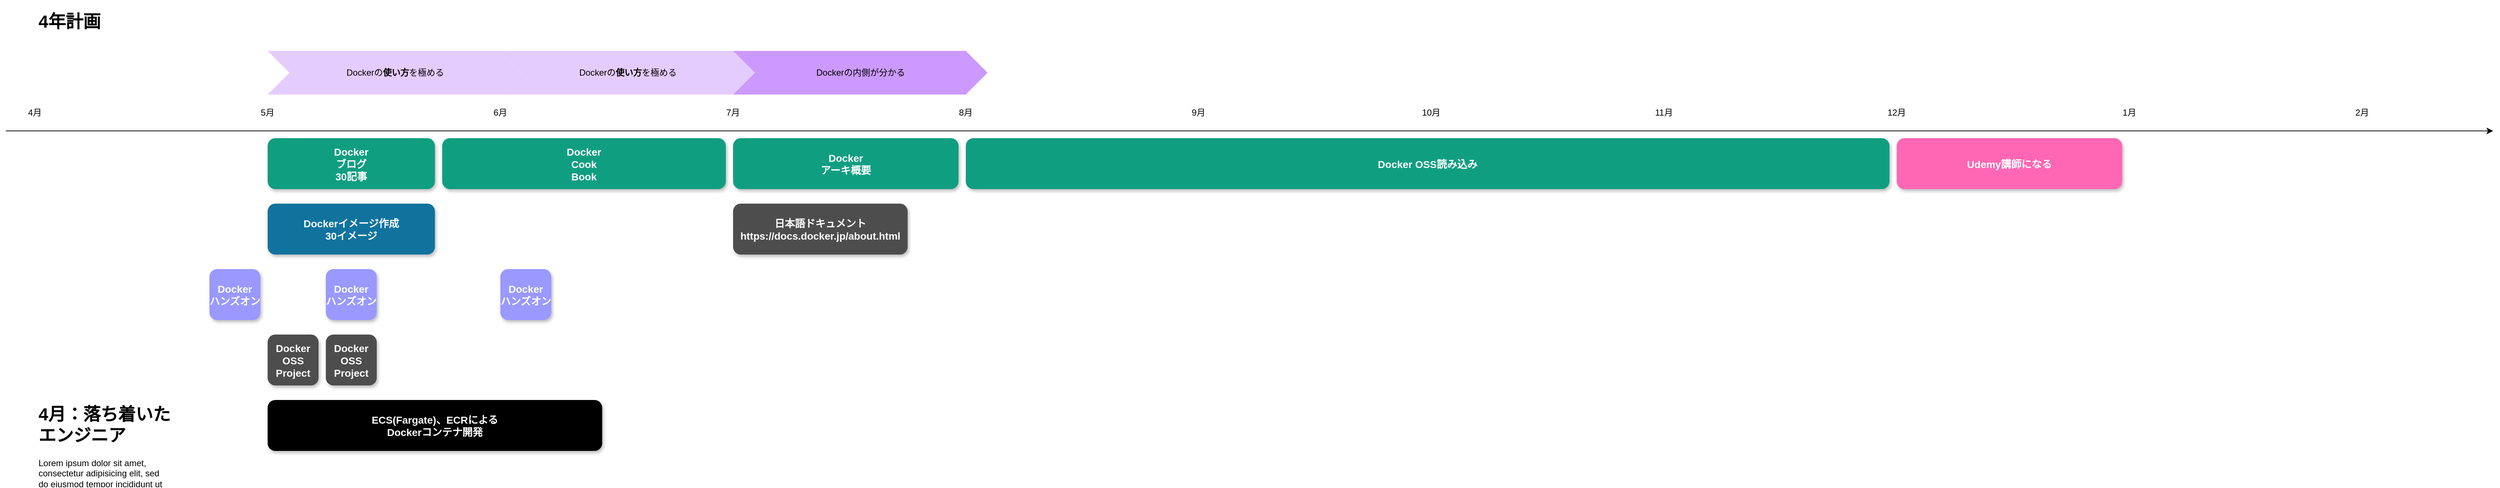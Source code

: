 <mxfile version="21.5.0" type="github" pages="8">
  <diagram name="4年計画" id="97916047-d0de-89f5-080d-49f4d83e522f">
    <mxGraphModel dx="3427.5" dy="802" grid="1" gridSize="10" guides="1" tooltips="1" connect="1" arrows="1" fold="1" page="1" pageScale="1.5" pageWidth="1169" pageHeight="827" background="none" math="0" shadow="0">
      <root>
        <mxCell id="0" />
        <mxCell id="1" parent="0" />
        <mxCell id="8" value="Docker&#xa;ブログ&#xa;30記事" style="rounded=1;fillColor=#109e81;strokeColor=none;shadow=1;gradientColor=none;fontStyle=1;fontColor=#FFFFFF;fontSize=14;" parent="1" vertex="1">
          <mxGeometry x="160" y="200" width="230" height="70" as="geometry" />
        </mxCell>
        <mxCell id="13" value="Dockerイメージ作成&#xa;30イメージ" style="rounded=1;fillColor=#10739E;strokeColor=none;shadow=1;gradientColor=none;fontStyle=1;fontColor=#FFFFFF;fontSize=14;" parent="1" vertex="1">
          <mxGeometry x="160" y="290" width="230" height="70" as="geometry" />
        </mxCell>
        <mxCell id="18" value="Docker&#xa;ハンズオン" style="rounded=1;fillColor=#9999FF;strokeColor=none;shadow=1;gradientColor=none;fontStyle=1;fontColor=#FFFFFF;fontSize=14;" parent="1" vertex="1">
          <mxGeometry x="80" y="380" width="70" height="70" as="geometry" />
        </mxCell>
        <mxCell id="23" value="Udemy講師になる" style="rounded=1;fillColor=#FF66B3;strokeColor=none;shadow=1;gradientColor=none;fontStyle=1;fontColor=#FFFFFF;fontSize=14;" parent="1" vertex="1">
          <mxGeometry x="2400" y="200" width="310" height="70" as="geometry" />
        </mxCell>
        <mxCell id="xF6ZWOKInyqR6n-Y7WRU-57" value="" style="endArrow=classic;html=1;rounded=0;" parent="1" edge="1">
          <mxGeometry width="50" height="50" relative="1" as="geometry">
            <mxPoint x="-200" y="190" as="sourcePoint" />
            <mxPoint x="3220" y="190" as="targetPoint" />
          </mxGeometry>
        </mxCell>
        <mxCell id="xF6ZWOKInyqR6n-Y7WRU-58" value="ECS(Fargate)、ECRによる&#xa;Dockerコンテナ開発" style="rounded=1;fillColor=#000000;strokeColor=none;shadow=1;gradientColor=none;fontStyle=1;fontColor=#FFFFFF;fontSize=14;" parent="1" vertex="1">
          <mxGeometry x="160" y="560" width="460" height="70" as="geometry" />
        </mxCell>
        <mxCell id="xF6ZWOKInyqR6n-Y7WRU-60" value="5月" style="text;html=1;strokeColor=none;fillColor=none;align=center;verticalAlign=middle;whiteSpace=wrap;rounded=0;" parent="1" vertex="1">
          <mxGeometry x="130" y="150" width="60" height="30" as="geometry" />
        </mxCell>
        <mxCell id="Gdgko9D3i1UR2ON9QMaX-27" value="4月" style="text;html=1;strokeColor=none;fillColor=none;align=center;verticalAlign=middle;whiteSpace=wrap;rounded=0;" parent="1" vertex="1">
          <mxGeometry x="-190" y="150" width="60" height="30" as="geometry" />
        </mxCell>
        <mxCell id="Gdgko9D3i1UR2ON9QMaX-29" value="Docker&#xa;アーキ概要" style="rounded=1;fillColor=#109e81;strokeColor=none;shadow=1;gradientColor=none;fontStyle=1;fontColor=#FFFFFF;fontSize=14;" parent="1" vertex="1">
          <mxGeometry x="800" y="200" width="310" height="70" as="geometry" />
        </mxCell>
        <mxCell id="Gdgko9D3i1UR2ON9QMaX-30" value="Docker OSS読み込み" style="rounded=1;fillColor=#109e81;strokeColor=none;shadow=1;gradientColor=none;fontStyle=1;fontColor=#FFFFFF;fontSize=14;" parent="1" vertex="1">
          <mxGeometry x="1120" y="200" width="1270" height="70" as="geometry" />
        </mxCell>
        <mxCell id="Gdgko9D3i1UR2ON9QMaX-35" value="Dockerの&lt;b&gt;使い方&lt;/b&gt;を極める" style="html=1;shadow=0;dashed=0;align=center;verticalAlign=middle;shape=mxgraph.arrows2.arrow;dy=0;dx=30;notch=30;fillColor=#E5CCFF;strokeColor=none;" parent="1" vertex="1">
          <mxGeometry x="160" y="80" width="350" height="60" as="geometry" />
        </mxCell>
        <mxCell id="biAWk2xDUx3XPj78VRRz-23" value="Docker&#xa;OSS&#xa;Project" style="rounded=1;fillColor=#4D4D4D;strokeColor=none;shadow=1;gradientColor=none;fontStyle=1;fontColor=#FFFFFF;fontSize=14;" parent="1" vertex="1">
          <mxGeometry x="160" y="470" width="70" height="70" as="geometry" />
        </mxCell>
        <mxCell id="4BP0SrxgOCKBO0YS85qr-24" value="日本語ドキュメント&#xa;https://docs.docker.jp/about.html" style="rounded=1;fillColor=#4D4D4D;strokeColor=none;shadow=1;gradientColor=none;fontStyle=1;fontColor=#FFFFFF;fontSize=14;" parent="1" vertex="1">
          <mxGeometry x="800" y="290" width="240" height="70" as="geometry" />
        </mxCell>
        <mxCell id="QxE2RGYagGy3tvdvQrlY-23" value="&lt;h1&gt;4月：落ち着いたエンジニア&lt;/h1&gt;&lt;p&gt;Lorem ipsum dolor sit amet, consectetur adipisicing elit, sed do eiusmod tempor incididunt ut labore et dolore magna aliqua.&lt;/p&gt;" style="text;html=1;strokeColor=none;fillColor=none;spacing=5;spacingTop=-20;whiteSpace=wrap;overflow=hidden;rounded=0;" parent="1" vertex="1">
          <mxGeometry x="-160" y="560" width="190" height="120" as="geometry" />
        </mxCell>
        <mxCell id="QxE2RGYagGy3tvdvQrlY-24" value="&lt;h1&gt;4年計画&lt;/h1&gt;" style="text;html=1;strokeColor=none;fillColor=none;spacing=5;spacingTop=-20;whiteSpace=wrap;overflow=hidden;rounded=0;" parent="1" vertex="1">
          <mxGeometry x="-160" y="20" width="190" height="40" as="geometry" />
        </mxCell>
        <mxCell id="wME3YywJDaO5Y4TE0Xyb-27" value="8月" style="text;html=1;strokeColor=none;fillColor=none;align=center;verticalAlign=middle;whiteSpace=wrap;rounded=0;" parent="1" vertex="1">
          <mxGeometry x="1090" y="150" width="60" height="30" as="geometry" />
        </mxCell>
        <mxCell id="wME3YywJDaO5Y4TE0Xyb-31" value="12月" style="text;html=1;strokeColor=none;fillColor=none;align=center;verticalAlign=middle;whiteSpace=wrap;rounded=0;" parent="1" vertex="1">
          <mxGeometry x="2370" y="150" width="60" height="30" as="geometry" />
        </mxCell>
        <mxCell id="wME3YywJDaO5Y4TE0Xyb-34" value="2月" style="text;html=1;strokeColor=none;fillColor=none;align=center;verticalAlign=middle;whiteSpace=wrap;rounded=0;" parent="1" vertex="1">
          <mxGeometry x="3010" y="150" width="60" height="30" as="geometry" />
        </mxCell>
        <mxCell id="wME3YywJDaO5Y4TE0Xyb-36" value="6月" style="text;html=1;strokeColor=none;fillColor=none;align=center;verticalAlign=middle;whiteSpace=wrap;rounded=0;" parent="1" vertex="1">
          <mxGeometry x="450" y="150" width="60" height="30" as="geometry" />
        </mxCell>
        <mxCell id="wME3YywJDaO5Y4TE0Xyb-38" value="Docker&#xa;Cook&#xa;Book" style="rounded=1;fillColor=#109e81;strokeColor=none;shadow=1;gradientColor=none;fontStyle=1;fontColor=#FFFFFF;fontSize=14;" parent="1" vertex="1">
          <mxGeometry x="400" y="200" width="390" height="70" as="geometry" />
        </mxCell>
        <mxCell id="wME3YywJDaO5Y4TE0Xyb-39" value="7月" style="text;html=1;strokeColor=none;fillColor=none;align=center;verticalAlign=middle;whiteSpace=wrap;rounded=0;" parent="1" vertex="1">
          <mxGeometry x="770" y="150" width="60" height="30" as="geometry" />
        </mxCell>
        <mxCell id="wME3YywJDaO5Y4TE0Xyb-40" value="9月" style="text;html=1;strokeColor=none;fillColor=none;align=center;verticalAlign=middle;whiteSpace=wrap;rounded=0;" parent="1" vertex="1">
          <mxGeometry x="1410" y="150" width="60" height="30" as="geometry" />
        </mxCell>
        <mxCell id="wME3YywJDaO5Y4TE0Xyb-41" value="10月" style="text;html=1;strokeColor=none;fillColor=none;align=center;verticalAlign=middle;whiteSpace=wrap;rounded=0;" parent="1" vertex="1">
          <mxGeometry x="1730" y="150" width="60" height="30" as="geometry" />
        </mxCell>
        <mxCell id="wME3YywJDaO5Y4TE0Xyb-43" value="11月" style="text;html=1;strokeColor=none;fillColor=none;align=center;verticalAlign=middle;whiteSpace=wrap;rounded=0;" parent="1" vertex="1">
          <mxGeometry x="2050" y="150" width="60" height="30" as="geometry" />
        </mxCell>
        <mxCell id="wME3YywJDaO5Y4TE0Xyb-44" value="1月" style="text;html=1;strokeColor=none;fillColor=none;align=center;verticalAlign=middle;whiteSpace=wrap;rounded=0;" parent="1" vertex="1">
          <mxGeometry x="2690" y="150" width="60" height="30" as="geometry" />
        </mxCell>
        <mxCell id="wME3YywJDaO5Y4TE0Xyb-45" value="Docker&#xa;ハンズオン" style="rounded=1;fillColor=#9999FF;strokeColor=none;shadow=1;gradientColor=none;fontStyle=1;fontColor=#FFFFFF;fontSize=14;" parent="1" vertex="1">
          <mxGeometry x="240" y="380" width="70" height="70" as="geometry" />
        </mxCell>
        <mxCell id="wME3YywJDaO5Y4TE0Xyb-46" value="Docker&#xa;OSS&#xa;Project" style="rounded=1;fillColor=#4D4D4D;strokeColor=none;shadow=1;gradientColor=none;fontStyle=1;fontColor=#FFFFFF;fontSize=14;" parent="1" vertex="1">
          <mxGeometry x="240" y="470" width="70" height="70" as="geometry" />
        </mxCell>
        <mxCell id="meQvsrhxQ2nUZEpvDNBp-23" value="Docker&#xa;ハンズオン" style="rounded=1;fillColor=#9999FF;strokeColor=none;shadow=1;gradientColor=none;fontStyle=1;fontColor=#FFFFFF;fontSize=14;" parent="1" vertex="1">
          <mxGeometry x="480" y="380" width="70" height="70" as="geometry" />
        </mxCell>
        <mxCell id="meQvsrhxQ2nUZEpvDNBp-25" value="Dockerの&lt;b&gt;使い方&lt;/b&gt;を極める" style="html=1;shadow=0;dashed=0;align=center;verticalAlign=middle;shape=mxgraph.arrows2.arrow;dy=0;dx=30;notch=30;fillColor=#E5CCFF;strokeColor=none;" parent="1" vertex="1">
          <mxGeometry x="480" y="80" width="350" height="60" as="geometry" />
        </mxCell>
        <mxCell id="meQvsrhxQ2nUZEpvDNBp-26" value="Dockerの内側が分かる" style="html=1;shadow=0;dashed=0;align=center;verticalAlign=middle;shape=mxgraph.arrows2.arrow;dy=0;dx=30;notch=30;fillColor=#CC99FF;strokeColor=none;" parent="1" vertex="1">
          <mxGeometry x="800" y="80" width="350" height="60" as="geometry" />
        </mxCell>
      </root>
    </mxGraphModel>
  </diagram>
  <diagram id="dOzsMLaLfuAFWFd9yQqL" name="20230508">
    <mxGraphModel dx="1674" dy="802" grid="1" gridSize="10" guides="1" tooltips="1" connect="1" arrows="1" fold="1" page="1" pageScale="1" pageWidth="827" pageHeight="1169" math="0" shadow="0">
      <root>
        <mxCell id="0" />
        <mxCell id="1" parent="0" />
        <mxCell id="hxzyAHtc7u9-Gamvkped-1" value="run&#xa;コマンド" style="rounded=1;fillColor=#109e81;strokeColor=none;shadow=1;gradientColor=none;fontStyle=1;fontColor=#FFFFFF;fontSize=14;" parent="1" vertex="1">
          <mxGeometry x="160" y="145" width="68" height="60" as="geometry" />
        </mxCell>
        <mxCell id="AJi6j7Pdl-XWODzdbraL-1" value="火" style="text;html=1;strokeColor=none;fillColor=none;align=center;verticalAlign=middle;whiteSpace=wrap;rounded=0;" parent="1" vertex="1">
          <mxGeometry x="219" y="85" width="60" height="30" as="geometry" />
        </mxCell>
        <mxCell id="AJi6j7Pdl-XWODzdbraL-2" value="水" style="text;html=1;strokeColor=none;fillColor=none;align=center;verticalAlign=middle;whiteSpace=wrap;rounded=0;" parent="1" vertex="1">
          <mxGeometry x="299" y="85" width="60" height="30" as="geometry" />
        </mxCell>
        <mxCell id="AJi6j7Pdl-XWODzdbraL-3" value="木" style="text;html=1;strokeColor=none;fillColor=none;align=center;verticalAlign=middle;whiteSpace=wrap;rounded=0;" parent="1" vertex="1">
          <mxGeometry x="379" y="85" width="60" height="30" as="geometry" />
        </mxCell>
        <mxCell id="AJi6j7Pdl-XWODzdbraL-4" value="金" style="text;html=1;strokeColor=none;fillColor=none;align=center;verticalAlign=middle;whiteSpace=wrap;rounded=0;" parent="1" vertex="1">
          <mxGeometry x="459" y="85" width="60" height="30" as="geometry" />
        </mxCell>
        <mxCell id="AJi6j7Pdl-XWODzdbraL-5" value="土" style="text;html=1;strokeColor=none;fillColor=none;align=center;verticalAlign=middle;whiteSpace=wrap;rounded=0;" parent="1" vertex="1">
          <mxGeometry x="539" y="85" width="60" height="30" as="geometry" />
        </mxCell>
        <mxCell id="AJi6j7Pdl-XWODzdbraL-6" value="日" style="text;html=1;strokeColor=none;fillColor=none;align=center;verticalAlign=middle;whiteSpace=wrap;rounded=0;" parent="1" vertex="1">
          <mxGeometry x="619" y="85" width="60" height="30" as="geometry" />
        </mxCell>
        <mxCell id="AJi6j7Pdl-XWODzdbraL-9" value="月" style="text;html=1;strokeColor=none;fillColor=none;align=center;verticalAlign=middle;whiteSpace=wrap;rounded=0;" parent="1" vertex="1">
          <mxGeometry x="139" y="85" width="60" height="30" as="geometry" />
        </mxCell>
        <mxCell id="pcjsNaYhnbBTH-fHsbPb-1" value="" style="endArrow=classic;html=1;rounded=0;" parent="1" edge="1">
          <mxGeometry width="50" height="50" relative="1" as="geometry">
            <mxPoint x="129" y="115" as="sourcePoint" />
            <mxPoint x="720" y="115" as="targetPoint" />
          </mxGeometry>
        </mxCell>
        <mxCell id="TEoozZucvP_fORCVZNbA-1" value="build&#xa;コマンド" style="rounded=1;fillColor=#109e81;strokeColor=none;shadow=1;gradientColor=none;fontStyle=1;fontColor=#FFFFFF;fontSize=14;" parent="1" vertex="1">
          <mxGeometry x="240" y="145" width="68" height="60" as="geometry" />
        </mxCell>
        <mxCell id="Rcb28j8hBdPaMy6jUmBk-1" value="Django" style="rounded=1;fillColor=#109e81;strokeColor=none;shadow=1;gradientColor=none;fontStyle=1;fontColor=#FFFFFF;fontSize=14;" parent="1" vertex="1">
          <mxGeometry x="400" y="145" width="68" height="60" as="geometry" />
        </mxCell>
        <mxCell id="uvnCR2wLUPtSX4PYDWxz-1" value="Django&#xa;イメージ" style="rounded=1;fillColor=#10739E;strokeColor=none;shadow=1;gradientColor=none;fontStyle=1;fontColor=#FFFFFF;fontSize=14;" parent="1" vertex="1">
          <mxGeometry x="400" y="225" width="70" height="70" as="geometry" />
        </mxCell>
        <mxCell id="uvnCR2wLUPtSX4PYDWxz-2" value="Django&#xa;Compose&#xa;イベント用" style="rounded=1;fillColor=#109e81;strokeColor=none;shadow=1;gradientColor=none;fontStyle=1;fontColor=#FFFFFF;fontSize=14;" parent="1" vertex="1">
          <mxGeometry x="490" y="145" width="68" height="60" as="geometry" />
        </mxCell>
        <mxCell id="uvnCR2wLUPtSX4PYDWxz-3" value="Django&#xa;Compose&#xa;イメージ" style="rounded=1;fillColor=#10739E;strokeColor=none;shadow=1;gradientColor=none;fontStyle=1;fontColor=#FFFFFF;fontSize=14;" parent="1" vertex="1">
          <mxGeometry x="490" y="225" width="70" height="70" as="geometry" />
        </mxCell>
        <mxCell id="uvnCR2wLUPtSX4PYDWxz-4" value="Docker&#xa;file" style="rounded=1;fillColor=#109e81;strokeColor=none;shadow=1;gradientColor=none;fontStyle=1;fontColor=#FFFFFF;fontSize=14;" parent="1" vertex="1">
          <mxGeometry x="320" y="145" width="68" height="60" as="geometry" />
        </mxCell>
        <mxCell id="1w6maaI8IXZntmknprhq-1" value="ECS(Fargate)、ECRによる&#xa;Dockerコンテナ開発" style="rounded=1;fillColor=#000000;strokeColor=none;shadow=1;gradientColor=none;fontStyle=1;fontColor=#FFFFFF;fontSize=14;" parent="1" vertex="1">
          <mxGeometry x="160" y="335" width="310" height="70" as="geometry" />
        </mxCell>
        <mxCell id="YfpS8ggx-ZcZnwqrGNAQ-1" value="5/8の週 行動記録" style="text;html=1;strokeColor=none;fillColor=none;align=center;verticalAlign=middle;whiteSpace=wrap;rounded=0;" parent="1" vertex="1">
          <mxGeometry x="120" y="45" width="120" height="30" as="geometry" />
        </mxCell>
        <mxCell id="YfpS8ggx-ZcZnwqrGNAQ-2" value="&lt;h1&gt;よかったこと&lt;/h1&gt;&lt;p&gt;「dockerを極める」という言葉通りの行動を起こせたこと。&lt;/p&gt;&lt;p&gt;イベントやブログを見てくれる人が良いプレッシャーとなったこと&lt;/p&gt;&lt;p&gt;&lt;br&gt;&lt;/p&gt;" style="text;html=1;strokeColor=none;fillColor=none;spacing=5;spacingTop=-20;whiteSpace=wrap;overflow=hidden;rounded=0;" parent="1" vertex="1">
          <mxGeometry x="360" y="435" width="190" height="120" as="geometry" />
        </mxCell>
        <mxCell id="YfpS8ggx-ZcZnwqrGNAQ-3" value="&lt;h1&gt;DockerのPythonイメージを極める週&lt;/h1&gt;" style="text;html=1;strokeColor=none;fillColor=none;spacing=5;spacingTop=-20;whiteSpace=wrap;overflow=hidden;rounded=0;" parent="1" vertex="1">
          <mxGeometry x="240" y="40" width="430" height="40" as="geometry" />
        </mxCell>
        <mxCell id="GKY9bzwdysOG-uuzM1cc-1" value="&lt;h1&gt;次やること&lt;/h1&gt;&lt;p&gt;「dockerを極める」という言葉通りの行動を起こせたこと。&lt;/p&gt;&lt;p&gt;イベントやブログを見てくれる人が良いプレッシャーとなったこと&lt;/p&gt;&lt;p&gt;&lt;br&gt;&lt;/p&gt;" style="text;html=1;strokeColor=none;fillColor=none;spacing=5;spacingTop=-20;whiteSpace=wrap;overflow=hidden;rounded=0;" parent="1" vertex="1">
          <mxGeometry x="599" y="435" width="190" height="120" as="geometry" />
        </mxCell>
        <mxCell id="WvxYukVhRGBxMqUSq1eG-1" value="ハンズオン&#xa;Django" style="rounded=1;fillColor=#9999FF;strokeColor=none;shadow=1;gradientColor=none;fontStyle=1;fontColor=#FFFFFF;fontSize=14;" parent="1" vertex="1">
          <mxGeometry x="640" y="145" width="70" height="70" as="geometry" />
        </mxCell>
        <mxCell id="gM4agHjGpIaAaUTVzUF1-1" value="ハンズオン&lt;br&gt;2回目" style="text;html=1;strokeColor=none;fillColor=none;align=center;verticalAlign=middle;whiteSpace=wrap;rounded=0;" parent="1" vertex="1">
          <mxGeometry x="720" y="159.5" width="80" height="41" as="geometry" />
        </mxCell>
        <mxCell id="R_88vZ8xz2McswVpAV5v-1" value="" style="shadow=0;dashed=0;html=1;strokeColor=none;fillColor=#EF8F21;labelPosition=center;verticalLabelPosition=bottom;verticalAlign=top;align=center;outlineConnect=0;shape=mxgraph.veeam.checked;" parent="1" vertex="1">
          <mxGeometry x="640" y="145" width="20" height="21" as="geometry" />
        </mxCell>
      </root>
    </mxGraphModel>
  </diagram>
  <diagram name="20230515" id="FXtfNNvRTSofU448_K6f">
    <mxGraphModel dx="1674" dy="802" grid="1" gridSize="10" guides="1" tooltips="1" connect="1" arrows="1" fold="1" page="1" pageScale="1" pageWidth="827" pageHeight="1169" math="0" shadow="0">
      <root>
        <mxCell id="Hk9pVeJTwvU5YPsQml7d-0" />
        <mxCell id="Hk9pVeJTwvU5YPsQml7d-1" parent="Hk9pVeJTwvU5YPsQml7d-0" />
        <mxCell id="Hk9pVeJTwvU5YPsQml7d-2" value="Nginx" style="rounded=1;fillColor=#109e81;strokeColor=none;shadow=1;gradientColor=none;fontStyle=1;fontColor=#FFFFFF;fontSize=14;" parent="Hk9pVeJTwvU5YPsQml7d-1" vertex="1">
          <mxGeometry x="160" y="116.75" width="68" height="71" as="geometry" />
        </mxCell>
        <mxCell id="Hk9pVeJTwvU5YPsQml7d-3" value="火" style="text;html=1;strokeColor=none;fillColor=none;align=center;verticalAlign=middle;whiteSpace=wrap;rounded=0;" parent="Hk9pVeJTwvU5YPsQml7d-1" vertex="1">
          <mxGeometry x="219" y="59" width="60" height="30" as="geometry" />
        </mxCell>
        <mxCell id="Hk9pVeJTwvU5YPsQml7d-4" value="水" style="text;html=1;strokeColor=none;fillColor=none;align=center;verticalAlign=middle;whiteSpace=wrap;rounded=0;" parent="Hk9pVeJTwvU5YPsQml7d-1" vertex="1">
          <mxGeometry x="299" y="59" width="60" height="30" as="geometry" />
        </mxCell>
        <mxCell id="Hk9pVeJTwvU5YPsQml7d-5" value="木" style="text;html=1;strokeColor=none;fillColor=none;align=center;verticalAlign=middle;whiteSpace=wrap;rounded=0;" parent="Hk9pVeJTwvU5YPsQml7d-1" vertex="1">
          <mxGeometry x="379" y="59" width="60" height="30" as="geometry" />
        </mxCell>
        <mxCell id="Hk9pVeJTwvU5YPsQml7d-6" value="金" style="text;html=1;strokeColor=none;fillColor=none;align=center;verticalAlign=middle;whiteSpace=wrap;rounded=0;" parent="Hk9pVeJTwvU5YPsQml7d-1" vertex="1">
          <mxGeometry x="459" y="59" width="60" height="30" as="geometry" />
        </mxCell>
        <mxCell id="Hk9pVeJTwvU5YPsQml7d-7" value="土" style="text;html=1;strokeColor=none;fillColor=none;align=center;verticalAlign=middle;whiteSpace=wrap;rounded=0;" parent="Hk9pVeJTwvU5YPsQml7d-1" vertex="1">
          <mxGeometry x="539" y="59" width="60" height="30" as="geometry" />
        </mxCell>
        <mxCell id="Hk9pVeJTwvU5YPsQml7d-8" value="日" style="text;html=1;strokeColor=none;fillColor=none;align=center;verticalAlign=middle;whiteSpace=wrap;rounded=0;" parent="Hk9pVeJTwvU5YPsQml7d-1" vertex="1">
          <mxGeometry x="619" y="59" width="60" height="30" as="geometry" />
        </mxCell>
        <mxCell id="Hk9pVeJTwvU5YPsQml7d-9" value="月" style="text;html=1;strokeColor=none;fillColor=none;align=center;verticalAlign=middle;whiteSpace=wrap;rounded=0;" parent="Hk9pVeJTwvU5YPsQml7d-1" vertex="1">
          <mxGeometry x="139" y="59" width="60" height="30" as="geometry" />
        </mxCell>
        <mxCell id="Hk9pVeJTwvU5YPsQml7d-10" value="" style="endArrow=classic;html=1;rounded=0;" parent="Hk9pVeJTwvU5YPsQml7d-1" edge="1">
          <mxGeometry width="50" height="50" relative="1" as="geometry">
            <mxPoint x="129" y="89" as="sourcePoint" />
            <mxPoint x="720" y="89" as="targetPoint" />
          </mxGeometry>
        </mxCell>
        <mxCell id="Hk9pVeJTwvU5YPsQml7d-12" value="docker&#xa;compose&#xa;徹底解説" style="rounded=1;fillColor=#109e81;strokeColor=none;shadow=1;gradientColor=none;fontStyle=1;fontColor=#FFFFFF;fontSize=14;" parent="Hk9pVeJTwvU5YPsQml7d-1" vertex="1">
          <mxGeometry x="240" y="119" width="70" height="69" as="geometry" />
        </mxCell>
        <mxCell id="Hk9pVeJTwvU5YPsQml7d-13" value="Nginx&#xa;静的サイト" style="rounded=1;fillColor=#10739E;strokeColor=none;shadow=1;gradientColor=none;fontStyle=1;fontColor=#FFFFFF;fontSize=14;" parent="Hk9pVeJTwvU5YPsQml7d-1" vertex="1">
          <mxGeometry x="160" y="199" width="70" height="70" as="geometry" />
        </mxCell>
        <mxCell id="Hk9pVeJTwvU5YPsQml7d-16" value="Django&#xa;Nginx&#xa;Compose" style="rounded=1;fillColor=#109e81;strokeColor=none;shadow=1;gradientColor=none;fontStyle=1;fontColor=#FFFFFF;fontSize=14;" parent="Hk9pVeJTwvU5YPsQml7d-1" vertex="1">
          <mxGeometry x="320" y="119" width="68" height="69" as="geometry" />
        </mxCell>
        <mxCell id="Hk9pVeJTwvU5YPsQml7d-17" value="ECS&#xa;実践" style="rounded=1;fillColor=#000000;strokeColor=none;shadow=1;gradientColor=none;fontStyle=1;fontColor=#FFFFFF;fontSize=14;" parent="Hk9pVeJTwvU5YPsQml7d-1" vertex="1">
          <mxGeometry x="160" y="290" width="70" height="70" as="geometry" />
        </mxCell>
        <mxCell id="Hk9pVeJTwvU5YPsQml7d-18" value="5/15の週 行動記録" style="text;html=1;strokeColor=none;fillColor=none;align=center;verticalAlign=middle;whiteSpace=wrap;rounded=0;" parent="Hk9pVeJTwvU5YPsQml7d-1" vertex="1">
          <mxGeometry x="120" y="19" width="120" height="30" as="geometry" />
        </mxCell>
        <mxCell id="Hk9pVeJTwvU5YPsQml7d-19" value="&lt;h1&gt;予定&lt;/h1&gt;&lt;p&gt;週の前半ではNginxについて&lt;/p&gt;&lt;p&gt;週の後半ではdocker-compose&lt;/p&gt;" style="text;html=1;strokeColor=none;fillColor=none;spacing=5;spacingTop=-20;whiteSpace=wrap;overflow=hidden;rounded=0;" parent="Hk9pVeJTwvU5YPsQml7d-1" vertex="1">
          <mxGeometry x="599" y="240" width="190" height="120" as="geometry" />
        </mxCell>
        <mxCell id="Hk9pVeJTwvU5YPsQml7d-20" value="&lt;h1&gt;テーマ：Docker-compose&lt;/h1&gt;" style="text;html=1;strokeColor=none;fillColor=none;spacing=5;spacingTop=-20;whiteSpace=wrap;overflow=hidden;rounded=0;" parent="Hk9pVeJTwvU5YPsQml7d-1" vertex="1">
          <mxGeometry x="240" y="14" width="480" height="40" as="geometry" />
        </mxCell>
        <mxCell id="XxWkW4DouzqRmkUsaa6--0" value="Django&#xa;Nginx&#xa;Compose" style="rounded=1;fillColor=#10739E;strokeColor=none;shadow=1;gradientColor=none;fontStyle=1;fontColor=#FFFFFF;fontSize=14;" parent="Hk9pVeJTwvU5YPsQml7d-1" vertex="1">
          <mxGeometry x="320" y="201" width="70" height="70" as="geometry" />
        </mxCell>
        <mxCell id="XxWkW4DouzqRmkUsaa6--1" value="Wordpress" style="rounded=1;fillColor=#109e81;strokeColor=none;shadow=1;gradientColor=none;fontStyle=1;fontColor=#FFFFFF;fontSize=14;" parent="Hk9pVeJTwvU5YPsQml7d-1" vertex="1">
          <mxGeometry x="162" y="518" width="68" height="71" as="geometry" />
        </mxCell>
        <mxCell id="XxWkW4DouzqRmkUsaa6--2" value="Wordpress" style="rounded=1;fillColor=#10739E;strokeColor=none;shadow=1;gradientColor=none;fontStyle=1;fontColor=#FFFFFF;fontSize=14;" parent="Hk9pVeJTwvU5YPsQml7d-1" vertex="1">
          <mxGeometry x="240" y="518" width="70" height="71" as="geometry" />
        </mxCell>
        <mxCell id="_ZXb6s39T44SkoncYWK_-0" value="記事数&lt;br&gt;8→11" style="text;html=1;strokeColor=none;fillColor=none;align=center;verticalAlign=middle;whiteSpace=wrap;rounded=0;" parent="Hk9pVeJTwvU5YPsQml7d-1" vertex="1">
          <mxGeometry x="720" y="119" width="80" height="41" as="geometry" />
        </mxCell>
        <mxCell id="_ZXb6s39T44SkoncYWK_-1" value="イメージ数&lt;br&gt;4→8" style="text;html=1;strokeColor=none;fillColor=none;align=center;verticalAlign=middle;whiteSpace=wrap;rounded=0;" parent="Hk9pVeJTwvU5YPsQml7d-1" vertex="1">
          <mxGeometry x="720" y="160" width="80" height="41" as="geometry" />
        </mxCell>
        <mxCell id="S3llnuwgeC9rCu-zn0-w-3" value="" style="shadow=0;dashed=0;html=1;strokeColor=none;fillColor=#EF8F21;labelPosition=center;verticalLabelPosition=bottom;verticalAlign=top;align=center;outlineConnect=0;shape=mxgraph.veeam.checked;" parent="Hk9pVeJTwvU5YPsQml7d-1" vertex="1">
          <mxGeometry x="160" y="119" width="20" height="21" as="geometry" />
        </mxCell>
        <mxCell id="S3llnuwgeC9rCu-zn0-w-5" value="" style="shadow=0;dashed=0;html=1;strokeColor=none;fillColor=#EF8F21;labelPosition=center;verticalLabelPosition=bottom;verticalAlign=top;align=center;outlineConnect=0;shape=mxgraph.veeam.checked;" parent="Hk9pVeJTwvU5YPsQml7d-1" vertex="1">
          <mxGeometry x="160" y="201" width="20" height="21" as="geometry" />
        </mxCell>
        <mxCell id="7I2Q6iphAH70UtHSqbQp-0" value="公式OSS" style="rounded=1;fillColor=#4D4D4D;strokeColor=none;shadow=1;gradientColor=none;fontStyle=1;fontColor=#FFFFFF;fontSize=14;" parent="Hk9pVeJTwvU5YPsQml7d-1" vertex="1">
          <mxGeometry x="160" y="380" width="150" height="70" as="geometry" />
        </mxCell>
        <mxCell id="7I2Q6iphAH70UtHSqbQp-1" value="" style="shadow=0;dashed=0;html=1;strokeColor=none;fillColor=#EF8F21;labelPosition=center;verticalLabelPosition=bottom;verticalAlign=top;align=center;outlineConnect=0;shape=mxgraph.veeam.checked;" parent="Hk9pVeJTwvU5YPsQml7d-1" vertex="1">
          <mxGeometry x="162" y="290" width="20" height="21" as="geometry" />
        </mxCell>
        <mxCell id="7I2Q6iphAH70UtHSqbQp-2" value="" style="shadow=0;dashed=0;html=1;strokeColor=none;fillColor=#EF8F21;labelPosition=center;verticalLabelPosition=bottom;verticalAlign=top;align=center;outlineConnect=0;shape=mxgraph.veeam.checked;" parent="Hk9pVeJTwvU5YPsQml7d-1" vertex="1">
          <mxGeometry x="240" y="119" width="20" height="21" as="geometry" />
        </mxCell>
        <mxCell id="OuYYi-8MPwsP4qSSNTu3-1" value="PMO&#xa;就任" style="rounded=1;fillColor=#000000;strokeColor=none;shadow=1;gradientColor=none;fontStyle=1;fontColor=#FFFFFF;fontSize=14;" parent="Hk9pVeJTwvU5YPsQml7d-1" vertex="1">
          <mxGeometry x="242" y="290" width="70" height="70" as="geometry" />
        </mxCell>
        <mxCell id="OZMwAMQygSzF3nfgP-QT-1" value="" style="shadow=0;dashed=0;html=1;strokeColor=none;fillColor=#EF8F21;labelPosition=center;verticalLabelPosition=bottom;verticalAlign=top;align=center;outlineConnect=0;shape=mxgraph.veeam.checked;" parent="Hk9pVeJTwvU5YPsQml7d-1" vertex="1">
          <mxGeometry x="320" y="201" width="20" height="21" as="geometry" />
        </mxCell>
        <mxCell id="KrRgvyoEI6A-iQ7aIiH7-0" value="非公式&#xa;Docker OSS" style="rounded=1;fillColor=#4D4D4D;strokeColor=none;shadow=1;gradientColor=none;fontStyle=1;fontColor=#FFFFFF;fontSize=14;" parent="Hk9pVeJTwvU5YPsQml7d-1" vertex="1">
          <mxGeometry x="320" y="380" width="230" height="70" as="geometry" />
        </mxCell>
        <mxCell id="uy_hSp_QpMaEcFpWxOQg-2" value="&lt;h1&gt;未実施&lt;/h1&gt;" style="text;html=1;strokeColor=none;fillColor=none;spacing=5;spacingTop=-20;whiteSpace=wrap;overflow=hidden;rounded=0;" parent="Hk9pVeJTwvU5YPsQml7d-1" vertex="1">
          <mxGeometry x="120" y="479" width="190" height="39" as="geometry" />
        </mxCell>
        <mxCell id="uy_hSp_QpMaEcFpWxOQg-3" value="React&#xa;Native" style="rounded=1;fillColor=#109e81;strokeColor=none;shadow=1;gradientColor=none;fontStyle=1;fontColor=#FFFFFF;fontSize=14;" parent="Hk9pVeJTwvU5YPsQml7d-1" vertex="1">
          <mxGeometry x="402" y="119" width="68" height="66.5" as="geometry" />
        </mxCell>
        <mxCell id="uy_hSp_QpMaEcFpWxOQg-4" value="React&#xa;Native" style="rounded=1;fillColor=#10739E;strokeColor=none;shadow=1;gradientColor=none;fontStyle=1;fontColor=#FFFFFF;fontSize=14;" parent="Hk9pVeJTwvU5YPsQml7d-1" vertex="1">
          <mxGeometry x="401" y="201" width="70" height="71" as="geometry" />
        </mxCell>
        <mxCell id="uy_hSp_QpMaEcFpWxOQg-5" value="" style="shadow=0;dashed=0;html=1;strokeColor=none;fillColor=#EF8F21;labelPosition=center;verticalLabelPosition=bottom;verticalAlign=top;align=center;outlineConnect=0;shape=mxgraph.veeam.checked;" parent="Hk9pVeJTwvU5YPsQml7d-1" vertex="1">
          <mxGeometry x="401" y="201" width="20" height="21" as="geometry" />
        </mxCell>
        <mxCell id="uy_hSp_QpMaEcFpWxOQg-6" value="" style="shadow=0;dashed=0;html=1;strokeColor=none;fillColor=#EF8F21;labelPosition=center;verticalLabelPosition=bottom;verticalAlign=top;align=center;outlineConnect=0;shape=mxgraph.veeam.checked;" parent="Hk9pVeJTwvU5YPsQml7d-1" vertex="1">
          <mxGeometry x="401" y="119" width="20" height="21" as="geometry" />
        </mxCell>
        <mxCell id="uy_hSp_QpMaEcFpWxOQg-8" value="" style="shadow=0;dashed=0;html=1;strokeColor=none;fillColor=#EF8F21;labelPosition=center;verticalLabelPosition=bottom;verticalAlign=top;align=center;outlineConnect=0;shape=mxgraph.veeam.checked;" parent="Hk9pVeJTwvU5YPsQml7d-1" vertex="1">
          <mxGeometry x="320" y="380" width="20" height="21" as="geometry" />
        </mxCell>
        <mxCell id="mGVJl3ffd9t1FJHtWQNY-0" value="Common&#xa;Lisp" style="rounded=1;fillColor=#109e81;strokeColor=none;shadow=1;gradientColor=none;fontStyle=1;fontColor=#FFFFFF;fontSize=14;" parent="Hk9pVeJTwvU5YPsQml7d-1" vertex="1">
          <mxGeometry x="482" y="118" width="68" height="71" as="geometry" />
        </mxCell>
        <mxCell id="mGVJl3ffd9t1FJHtWQNY-1" value="Common&#xa;Lisp" style="rounded=1;fillColor=#10739E;strokeColor=none;shadow=1;gradientColor=none;fontStyle=1;fontColor=#FFFFFF;fontSize=14;" parent="Hk9pVeJTwvU5YPsQml7d-1" vertex="1">
          <mxGeometry x="482" y="201" width="70" height="71" as="geometry" />
        </mxCell>
        <mxCell id="mGVJl3ffd9t1FJHtWQNY-3" value="OSS&#xa;広告活動" style="rounded=1;fillColor=#4D4D4D;strokeColor=none;shadow=1;gradientColor=none;fontStyle=1;fontColor=#FFFFFF;fontSize=14;" parent="Hk9pVeJTwvU5YPsQml7d-1" vertex="1">
          <mxGeometry x="322" y="290" width="230" height="70" as="geometry" />
        </mxCell>
        <mxCell id="mGVJl3ffd9t1FJHtWQNY-4" value="休日" style="rounded=1;fillColor=#F19C99;strokeColor=none;shadow=1;gradientColor=none;fontStyle=1;fontColor=#FFFFFF;fontSize=14;" parent="Hk9pVeJTwvU5YPsQml7d-1" vertex="1">
          <mxGeometry x="560" y="119" width="149" height="70" as="geometry" />
        </mxCell>
        <mxCell id="mGVJl3ffd9t1FJHtWQNY-5" value="" style="shadow=0;dashed=0;html=1;strokeColor=none;fillColor=#EF8F21;labelPosition=center;verticalLabelPosition=bottom;verticalAlign=top;align=center;outlineConnect=0;shape=mxgraph.veeam.checked;" parent="Hk9pVeJTwvU5YPsQml7d-1" vertex="1">
          <mxGeometry x="482" y="199" width="20" height="21" as="geometry" />
        </mxCell>
        <mxCell id="mGVJl3ffd9t1FJHtWQNY-8" value="&lt;h1&gt;リンク&lt;/h1&gt;" style="text;html=1;strokeColor=none;fillColor=none;spacing=5;spacingTop=-20;whiteSpace=wrap;overflow=hidden;rounded=0;" parent="Hk9pVeJTwvU5YPsQml7d-1" vertex="1">
          <mxGeometry x="122" y="641" width="190" height="39" as="geometry" />
        </mxCell>
        <mxCell id="JorLwqY7i7PVq4IBybx8-0" value="&lt;h1&gt;結果&lt;/h1&gt;&lt;p&gt;docker-composeを極めに行く試みはよかった。awsomedockerのOSSについては引き続きみねぎしれいのブランド力が問題となる。&lt;/p&gt;&lt;p&gt;仕事は超順調。&lt;/p&gt;&lt;p&gt;次週は実践レベルのDockerfileを見ていくことにする。&lt;/p&gt;" style="text;html=1;strokeColor=none;fillColor=none;spacing=5;spacingTop=-20;whiteSpace=wrap;overflow=hidden;rounded=0;" parent="Hk9pVeJTwvU5YPsQml7d-1" vertex="1">
          <mxGeometry x="599" y="399" width="190" height="190" as="geometry" />
        </mxCell>
        <mxCell id="JorLwqY7i7PVq4IBybx8-1" value="&lt;h1&gt;次週の予定&lt;/h1&gt;&lt;p&gt;・実践レベルのOSSのDockerfileを見ること。動作を確認すること。&lt;/p&gt;&lt;p&gt;・（未定）コミュニティの集客につながる行動をしたい&lt;/p&gt;" style="text;html=1;strokeColor=none;fillColor=none;spacing=5;spacingTop=-20;whiteSpace=wrap;overflow=hidden;rounded=0;" parent="Hk9pVeJTwvU5YPsQml7d-1" vertex="1">
          <mxGeometry x="600" y="598" width="190" height="190" as="geometry" />
        </mxCell>
        <UserObject label="https://minegishirei.hatenadiary.jp/entry/2023/05/13/191014" link="https://minegishirei.hatenadiary.jp/entry/2023/05/13/191014" id="JCRQQTvkBuJEPnY2UJmp-0">
          <mxCell style="text;whiteSpace=wrap;html=1;" parent="Hk9pVeJTwvU5YPsQml7d-1" vertex="1">
            <mxGeometry x="120" y="680" width="350" height="40" as="geometry" />
          </mxCell>
        </UserObject>
      </root>
    </mxGraphModel>
  </diagram>
  <diagram name="20230522" id="_NhJenFsWyfq9aFl6Ssr">
    <mxGraphModel dx="1674" dy="802" grid="1" gridSize="10" guides="1" tooltips="1" connect="1" arrows="1" fold="1" page="1" pageScale="1" pageWidth="827" pageHeight="1169" math="0" shadow="0">
      <root>
        <mxCell id="pFjA3HuHM5ShIPEZKDiv-0" />
        <mxCell id="pFjA3HuHM5ShIPEZKDiv-1" parent="pFjA3HuHM5ShIPEZKDiv-0" />
        <mxCell id="pFjA3HuHM5ShIPEZKDiv-2" value="実践レベル&#xa;Knowledge&#xa;Dockerfile" style="rounded=1;fillColor=#109e81;strokeColor=none;shadow=1;gradientColor=none;fontStyle=1;fontColor=#FFFFFF;fontSize=14;" parent="pFjA3HuHM5ShIPEZKDiv-1" vertex="1">
          <mxGeometry x="160" y="119" width="70" height="71" as="geometry" />
        </mxCell>
        <mxCell id="pFjA3HuHM5ShIPEZKDiv-3" value="火" style="text;html=1;strokeColor=none;fillColor=none;align=center;verticalAlign=middle;whiteSpace=wrap;rounded=0;" parent="pFjA3HuHM5ShIPEZKDiv-1" vertex="1">
          <mxGeometry x="219" y="59" width="60" height="30" as="geometry" />
        </mxCell>
        <mxCell id="pFjA3HuHM5ShIPEZKDiv-4" value="水" style="text;html=1;strokeColor=none;fillColor=none;align=center;verticalAlign=middle;whiteSpace=wrap;rounded=0;" parent="pFjA3HuHM5ShIPEZKDiv-1" vertex="1">
          <mxGeometry x="299" y="59" width="60" height="30" as="geometry" />
        </mxCell>
        <mxCell id="pFjA3HuHM5ShIPEZKDiv-5" value="木" style="text;html=1;strokeColor=none;fillColor=none;align=center;verticalAlign=middle;whiteSpace=wrap;rounded=0;" parent="pFjA3HuHM5ShIPEZKDiv-1" vertex="1">
          <mxGeometry x="379" y="59" width="60" height="30" as="geometry" />
        </mxCell>
        <mxCell id="pFjA3HuHM5ShIPEZKDiv-6" value="金" style="text;html=1;strokeColor=none;fillColor=none;align=center;verticalAlign=middle;whiteSpace=wrap;rounded=0;" parent="pFjA3HuHM5ShIPEZKDiv-1" vertex="1">
          <mxGeometry x="459" y="59" width="60" height="30" as="geometry" />
        </mxCell>
        <mxCell id="pFjA3HuHM5ShIPEZKDiv-7" value="土" style="text;html=1;strokeColor=none;fillColor=none;align=center;verticalAlign=middle;whiteSpace=wrap;rounded=0;" parent="pFjA3HuHM5ShIPEZKDiv-1" vertex="1">
          <mxGeometry x="539" y="59" width="60" height="30" as="geometry" />
        </mxCell>
        <mxCell id="pFjA3HuHM5ShIPEZKDiv-8" value="日" style="text;html=1;strokeColor=none;fillColor=none;align=center;verticalAlign=middle;whiteSpace=wrap;rounded=0;" parent="pFjA3HuHM5ShIPEZKDiv-1" vertex="1">
          <mxGeometry x="619" y="59" width="60" height="30" as="geometry" />
        </mxCell>
        <mxCell id="pFjA3HuHM5ShIPEZKDiv-9" value="月" style="text;html=1;strokeColor=none;fillColor=none;align=center;verticalAlign=middle;whiteSpace=wrap;rounded=0;" parent="pFjA3HuHM5ShIPEZKDiv-1" vertex="1">
          <mxGeometry x="139" y="59" width="60" height="30" as="geometry" />
        </mxCell>
        <mxCell id="pFjA3HuHM5ShIPEZKDiv-10" value="" style="endArrow=classic;html=1;rounded=0;" parent="pFjA3HuHM5ShIPEZKDiv-1" edge="1">
          <mxGeometry width="50" height="50" relative="1" as="geometry">
            <mxPoint x="129" y="89" as="sourcePoint" />
            <mxPoint x="720" y="89" as="targetPoint" />
          </mxGeometry>
        </mxCell>
        <mxCell id="pFjA3HuHM5ShIPEZKDiv-14" value="実践&#xa;レベルの&#xa;コンテナ&#xa;&#xa;Django&#xa;対応" style="rounded=1;fillColor=#000000;strokeColor=none;shadow=1;gradientColor=none;fontStyle=1;fontColor=#FFFFFF;fontSize=14;" parent="pFjA3HuHM5ShIPEZKDiv-1" vertex="1">
          <mxGeometry x="320" y="120" width="70" height="150" as="geometry" />
        </mxCell>
        <mxCell id="pFjA3HuHM5ShIPEZKDiv-15" value="5/22の週 行動記録" style="text;html=1;strokeColor=none;fillColor=none;align=center;verticalAlign=middle;whiteSpace=wrap;rounded=0;" parent="pFjA3HuHM5ShIPEZKDiv-1" vertex="1">
          <mxGeometry x="120" y="19" width="120" height="30" as="geometry" />
        </mxCell>
        <mxCell id="pFjA3HuHM5ShIPEZKDiv-17" value="&lt;h1&gt;テーマ：実践レベルのDocker + 会社外への貢献&lt;/h1&gt;" style="text;html=1;strokeColor=none;fillColor=none;spacing=5;spacingTop=-20;whiteSpace=wrap;overflow=hidden;rounded=0;" parent="pFjA3HuHM5ShIPEZKDiv-1" vertex="1">
          <mxGeometry x="240" y="14" width="550" height="40" as="geometry" />
        </mxCell>
        <mxCell id="pFjA3HuHM5ShIPEZKDiv-21" value="記事数&lt;br&gt;11→15" style="text;html=1;strokeColor=none;fillColor=none;align=center;verticalAlign=middle;whiteSpace=wrap;rounded=0;" parent="pFjA3HuHM5ShIPEZKDiv-1" vertex="1">
          <mxGeometry x="720" y="119" width="80" height="41" as="geometry" />
        </mxCell>
        <mxCell id="pFjA3HuHM5ShIPEZKDiv-22" value="イメージ数&lt;br&gt;8→9" style="text;html=1;strokeColor=none;fillColor=none;align=center;verticalAlign=middle;whiteSpace=wrap;rounded=0;" parent="pFjA3HuHM5ShIPEZKDiv-1" vertex="1">
          <mxGeometry x="720" y="160" width="80" height="41" as="geometry" />
        </mxCell>
        <mxCell id="qWIvzj8XD37y9z3v9c4Q-1" value="Hagging&#xa;Chat&#xa;OSS化" style="rounded=1;fillColor=#109e81;strokeColor=none;shadow=1;gradientColor=none;fontStyle=1;fontColor=#FFFFFF;fontSize=14;" parent="pFjA3HuHM5ShIPEZKDiv-1" vertex="1">
          <mxGeometry x="400" y="280" width="70" height="71" as="geometry" />
        </mxCell>
        <mxCell id="_EYSugAqBIOA0fhJTVce-0" value="実践レベル&#xa;Redmine&#xa;Dockerfile" style="rounded=1;fillColor=#109e81;strokeColor=none;shadow=1;gradientColor=none;fontStyle=1;fontColor=#FFFFFF;fontSize=14;" parent="pFjA3HuHM5ShIPEZKDiv-1" vertex="1">
          <mxGeometry x="240" y="118" width="70" height="71" as="geometry" />
        </mxCell>
        <mxCell id="GjuztNWM5xZ75RfQ0v6X-0" value="実践レベル&#xa;Knowledge&#xa;Dockerfile" style="rounded=1;fillColor=#10739E;strokeColor=none;shadow=1;gradientColor=none;fontStyle=1;fontColor=#FFFFFF;fontSize=14;" parent="pFjA3HuHM5ShIPEZKDiv-1" vertex="1">
          <mxGeometry x="160" y="199" width="70" height="70" as="geometry" />
        </mxCell>
        <mxCell id="e3Ji-xMDS4SNTaUIPKz8-1" value="&lt;h1&gt;次週の予定&lt;/h1&gt;&lt;p&gt;・実践レベルのOSSのDockerfileを見ること。動作を確認すること。&lt;/p&gt;&lt;p&gt;・（未定）コミュニティの集客につながる行動をしたい&lt;/p&gt;&lt;p&gt;→OSSへの貢献＋書籍についての相談&lt;/p&gt;" style="text;html=1;strokeColor=none;fillColor=none;spacing=5;spacingTop=-20;whiteSpace=wrap;overflow=hidden;rounded=0;" parent="pFjA3HuHM5ShIPEZKDiv-1" vertex="1">
          <mxGeometry x="599" y="240" width="190" height="190" as="geometry" />
        </mxCell>
        <mxCell id="mOU3N2Upa3s5rd7hq-a0-0" value="非公式&#xa;Docker OSS&#xa;Redmine ver" style="rounded=1;fillColor=#4D4D4D;strokeColor=none;shadow=1;gradientColor=none;fontStyle=1;fontColor=#FFFFFF;fontSize=14;" parent="pFjA3HuHM5ShIPEZKDiv-1" vertex="1">
          <mxGeometry x="240" y="200" width="70" height="70" as="geometry" />
        </mxCell>
        <mxCell id="32QGTQ_FH9NUCSCbl6eO-5" style="edgeStyle=orthogonalEdgeStyle;rounded=0;orthogonalLoop=1;jettySize=auto;html=1;exitX=1;exitY=0.5;exitDx=0;exitDy=0;entryX=0;entryY=0.5;entryDx=0;entryDy=0;" parent="pFjA3HuHM5ShIPEZKDiv-1" source="QQQMK61vPrv40cqXtFSU-0" target="32QGTQ_FH9NUCSCbl6eO-2" edge="1">
          <mxGeometry relative="1" as="geometry" />
        </mxCell>
        <mxCell id="QQQMK61vPrv40cqXtFSU-0" value="Oreilly&#xa;Japanの&#xa;翻訳者&#xa;になりたい" style="rounded=1;fillColor=#4D4D4D;strokeColor=none;shadow=1;gradientColor=none;fontStyle=1;fontColor=#FFFFFF;fontSize=14;" parent="pFjA3HuHM5ShIPEZKDiv-1" vertex="1">
          <mxGeometry x="240" y="360" width="70" height="70" as="geometry" />
        </mxCell>
        <mxCell id="7XvDL8hXi33gfauYfPdz-0" value="" style="shadow=0;dashed=0;html=1;strokeColor=none;fillColor=#EF8F21;labelPosition=center;verticalLabelPosition=bottom;verticalAlign=top;align=center;outlineConnect=0;shape=mxgraph.veeam.checked;" parent="pFjA3HuHM5ShIPEZKDiv-1" vertex="1">
          <mxGeometry x="160" y="119" width="20" height="21" as="geometry" />
        </mxCell>
        <mxCell id="7XvDL8hXi33gfauYfPdz-1" value="" style="shadow=0;dashed=0;html=1;strokeColor=none;fillColor=#EF8F21;labelPosition=center;verticalLabelPosition=bottom;verticalAlign=top;align=center;outlineConnect=0;shape=mxgraph.veeam.checked;" parent="pFjA3HuHM5ShIPEZKDiv-1" vertex="1">
          <mxGeometry x="159" y="199" width="20" height="21" as="geometry" />
        </mxCell>
        <mxCell id="7XvDL8hXi33gfauYfPdz-2" value="" style="shadow=0;dashed=0;html=1;strokeColor=none;fillColor=#EF8F21;labelPosition=center;verticalLabelPosition=bottom;verticalAlign=top;align=center;outlineConnect=0;shape=mxgraph.veeam.checked;" parent="pFjA3HuHM5ShIPEZKDiv-1" vertex="1">
          <mxGeometry x="240" y="118" width="20" height="21" as="geometry" />
        </mxCell>
        <mxCell id="7XvDL8hXi33gfauYfPdz-3" value="" style="shadow=0;dashed=0;html=1;strokeColor=none;fillColor=#EF8F21;labelPosition=center;verticalLabelPosition=bottom;verticalAlign=top;align=center;outlineConnect=0;shape=mxgraph.veeam.checked;" parent="pFjA3HuHM5ShIPEZKDiv-1" vertex="1">
          <mxGeometry x="240" y="200" width="20" height="21" as="geometry" />
        </mxCell>
        <mxCell id="7XvDL8hXi33gfauYfPdz-4" value="" style="shadow=0;dashed=0;html=1;strokeColor=none;fillColor=#EF8F21;labelPosition=center;verticalLabelPosition=bottom;verticalAlign=top;align=center;outlineConnect=0;shape=mxgraph.veeam.checked;" parent="pFjA3HuHM5ShIPEZKDiv-1" vertex="1">
          <mxGeometry x="240" y="360" width="20" height="21" as="geometry" />
        </mxCell>
        <mxCell id="7XvDL8hXi33gfauYfPdz-5" value="Githubの&#xa;整理" style="rounded=1;fillColor=#FFFFCC;strokeColor=none;shadow=1;gradientColor=none;fontStyle=1;fontColor=#black;fontSize=14;" parent="pFjA3HuHM5ShIPEZKDiv-1" vertex="1">
          <mxGeometry x="240" y="281" width="70" height="70" as="geometry" />
        </mxCell>
        <mxCell id="7XvDL8hXi33gfauYfPdz-6" value="" style="shadow=0;dashed=0;html=1;strokeColor=none;fillColor=#EF8F21;labelPosition=center;verticalLabelPosition=bottom;verticalAlign=top;align=center;outlineConnect=0;shape=mxgraph.veeam.checked;" parent="pFjA3HuHM5ShIPEZKDiv-1" vertex="1">
          <mxGeometry x="240" y="281" width="20" height="21" as="geometry" />
        </mxCell>
        <mxCell id="PTG65maKhLSbZA-58uSf-0" value="マグネット&#xa;ケーブルを&#xa;まとめる" style="rounded=1;fillColor=#F19C99;strokeColor=none;shadow=1;gradientColor=none;fontStyle=1;fontColor=#FFFFFF;fontSize=14;" parent="pFjA3HuHM5ShIPEZKDiv-1" vertex="1">
          <mxGeometry x="560" y="118" width="70" height="70" as="geometry" />
        </mxCell>
        <mxCell id="O7YJ0CErHDN-1mskvpNS-0" value="" style="shadow=0;dashed=0;html=1;strokeColor=none;fillColor=#EF8F21;labelPosition=center;verticalLabelPosition=bottom;verticalAlign=top;align=center;outlineConnect=0;shape=mxgraph.veeam.checked;" parent="pFjA3HuHM5ShIPEZKDiv-1" vertex="1">
          <mxGeometry x="320" y="119" width="20" height="21" as="geometry" />
        </mxCell>
        <mxCell id="O7YJ0CErHDN-1mskvpNS-1" value="ECS&#xa;本番&#xa;移植&#xa;&#xa;本気で" style="rounded=1;fillColor=#000000;strokeColor=none;shadow=1;gradientColor=none;fontStyle=1;fontColor=#FFFFFF;fontSize=14;" parent="pFjA3HuHM5ShIPEZKDiv-1" vertex="1">
          <mxGeometry x="400" y="120" width="70" height="150" as="geometry" />
        </mxCell>
        <mxCell id="O7YJ0CErHDN-1mskvpNS-2" value="" style="shadow=0;dashed=0;html=1;strokeColor=none;fillColor=#EF8F21;labelPosition=center;verticalLabelPosition=bottom;verticalAlign=top;align=center;outlineConnect=0;shape=mxgraph.veeam.checked;" parent="pFjA3HuHM5ShIPEZKDiv-1" vertex="1">
          <mxGeometry x="400" y="120" width="20" height="21" as="geometry" />
        </mxCell>
        <mxCell id="eBfXblli-BCstmNV9h2C-0" value="Docker&#xa;Best&#xa;OneLiner" style="rounded=1;fillColor=#109e81;strokeColor=none;shadow=1;gradientColor=none;fontStyle=1;fontColor=#FFFFFF;fontSize=14;" parent="pFjA3HuHM5ShIPEZKDiv-1" vertex="1">
          <mxGeometry x="480" y="120" width="70" height="71" as="geometry" />
        </mxCell>
        <mxCell id="32QGTQ_FH9NUCSCbl6eO-0" value="Docker&#xa;Shell&#xa;Code" style="rounded=1;fillColor=#109e81;strokeColor=none;shadow=1;gradientColor=none;fontStyle=1;fontColor=#FFFFFF;fontSize=14;" parent="pFjA3HuHM5ShIPEZKDiv-1" vertex="1">
          <mxGeometry x="480" y="201" width="70" height="71" as="geometry" />
        </mxCell>
        <mxCell id="32QGTQ_FH9NUCSCbl6eO-1" value="本番環境&#xa;実行" style="rounded=1;fillColor=#000000;strokeColor=none;shadow=1;gradientColor=none;fontStyle=1;fontColor=#FFFFFF;fontSize=14;" parent="pFjA3HuHM5ShIPEZKDiv-1" vertex="1">
          <mxGeometry x="480" y="280" width="70" height="70" as="geometry" />
        </mxCell>
        <mxCell id="32QGTQ_FH9NUCSCbl6eO-2" value="Oreilly&#xa;Japanの&#xa;翻訳者&#xa;返答有" style="rounded=1;fillColor=#4D4D4D;strokeColor=none;shadow=1;gradientColor=none;fontStyle=1;fontColor=#FFFFFF;fontSize=14;" parent="pFjA3HuHM5ShIPEZKDiv-1" vertex="1">
          <mxGeometry x="480" y="360" width="70" height="70" as="geometry" />
        </mxCell>
        <mxCell id="32QGTQ_FH9NUCSCbl6eO-3" value="" style="shadow=0;dashed=0;html=1;strokeColor=none;fillColor=#EF8F21;labelPosition=center;verticalLabelPosition=bottom;verticalAlign=top;align=center;outlineConnect=0;shape=mxgraph.veeam.checked;" parent="pFjA3HuHM5ShIPEZKDiv-1" vertex="1">
          <mxGeometry x="479" y="360" width="20" height="21" as="geometry" />
        </mxCell>
        <mxCell id="d8wz3SGxO3VgAYRpI3ZZ-0" value="" style="shadow=0;dashed=0;html=1;strokeColor=none;fillColor=#EF8F21;labelPosition=center;verticalLabelPosition=bottom;verticalAlign=top;align=center;outlineConnect=0;shape=mxgraph.veeam.checked;" parent="pFjA3HuHM5ShIPEZKDiv-1" vertex="1">
          <mxGeometry x="479" y="280" width="20" height="21" as="geometry" />
        </mxCell>
        <mxCell id="d8wz3SGxO3VgAYRpI3ZZ-1" value="" style="shadow=0;dashed=0;html=1;strokeColor=none;fillColor=#EF8F21;labelPosition=center;verticalLabelPosition=bottom;verticalAlign=top;align=center;outlineConnect=0;shape=mxgraph.veeam.checked;" parent="pFjA3HuHM5ShIPEZKDiv-1" vertex="1">
          <mxGeometry x="479" y="199" width="20" height="21" as="geometry" />
        </mxCell>
        <mxCell id="d8wz3SGxO3VgAYRpI3ZZ-2" value="" style="shadow=0;dashed=0;html=1;strokeColor=none;fillColor=#EF8F21;labelPosition=center;verticalLabelPosition=bottom;verticalAlign=top;align=center;outlineConnect=0;shape=mxgraph.veeam.checked;" parent="pFjA3HuHM5ShIPEZKDiv-1" vertex="1">
          <mxGeometry x="480" y="118" width="20" height="21" as="geometry" />
        </mxCell>
      </root>
    </mxGraphModel>
  </diagram>
  <diagram name="20230529" id="kFQlIz0hONF1jXLXugoQ">
    <mxGraphModel dx="1674" dy="802" grid="1" gridSize="10" guides="1" tooltips="1" connect="1" arrows="1" fold="1" page="1" pageScale="1" pageWidth="827" pageHeight="1169" math="0" shadow="0">
      <root>
        <mxCell id="QuYTmQsASE0ylIsxL22J-0" />
        <mxCell id="QuYTmQsASE0ylIsxL22J-1" parent="QuYTmQsASE0ylIsxL22J-0" />
        <mxCell id="QuYTmQsASE0ylIsxL22J-2" value="Docker CookBook（英語版）&#xa;読み込み" style="rounded=1;fillColor=#109e81;strokeColor=none;shadow=1;gradientColor=none;fontStyle=1;fontColor=#FFFFFF;fontSize=14;" parent="QuYTmQsASE0ylIsxL22J-1" vertex="1">
          <mxGeometry x="160" y="119" width="390" height="71" as="geometry" />
        </mxCell>
        <mxCell id="QuYTmQsASE0ylIsxL22J-3" value="火" style="text;html=1;strokeColor=none;fillColor=none;align=center;verticalAlign=middle;whiteSpace=wrap;rounded=0;" parent="QuYTmQsASE0ylIsxL22J-1" vertex="1">
          <mxGeometry x="219" y="59" width="60" height="30" as="geometry" />
        </mxCell>
        <mxCell id="QuYTmQsASE0ylIsxL22J-4" value="水" style="text;html=1;strokeColor=none;fillColor=none;align=center;verticalAlign=middle;whiteSpace=wrap;rounded=0;" parent="QuYTmQsASE0ylIsxL22J-1" vertex="1">
          <mxGeometry x="299" y="59" width="60" height="30" as="geometry" />
        </mxCell>
        <mxCell id="QuYTmQsASE0ylIsxL22J-5" value="木" style="text;html=1;strokeColor=none;fillColor=none;align=center;verticalAlign=middle;whiteSpace=wrap;rounded=0;" parent="QuYTmQsASE0ylIsxL22J-1" vertex="1">
          <mxGeometry x="379" y="59" width="60" height="30" as="geometry" />
        </mxCell>
        <mxCell id="QuYTmQsASE0ylIsxL22J-6" value="金" style="text;html=1;strokeColor=none;fillColor=none;align=center;verticalAlign=middle;whiteSpace=wrap;rounded=0;" parent="QuYTmQsASE0ylIsxL22J-1" vertex="1">
          <mxGeometry x="459" y="59" width="60" height="30" as="geometry" />
        </mxCell>
        <mxCell id="QuYTmQsASE0ylIsxL22J-7" value="土" style="text;html=1;strokeColor=none;fillColor=none;align=center;verticalAlign=middle;whiteSpace=wrap;rounded=0;" parent="QuYTmQsASE0ylIsxL22J-1" vertex="1">
          <mxGeometry x="539" y="59" width="60" height="30" as="geometry" />
        </mxCell>
        <mxCell id="QuYTmQsASE0ylIsxL22J-8" value="日" style="text;html=1;strokeColor=none;fillColor=none;align=center;verticalAlign=middle;whiteSpace=wrap;rounded=0;" parent="QuYTmQsASE0ylIsxL22J-1" vertex="1">
          <mxGeometry x="619" y="59" width="60" height="30" as="geometry" />
        </mxCell>
        <mxCell id="QuYTmQsASE0ylIsxL22J-9" value="月" style="text;html=1;strokeColor=none;fillColor=none;align=center;verticalAlign=middle;whiteSpace=wrap;rounded=0;" parent="QuYTmQsASE0ylIsxL22J-1" vertex="1">
          <mxGeometry x="139" y="59" width="60" height="30" as="geometry" />
        </mxCell>
        <mxCell id="QuYTmQsASE0ylIsxL22J-10" value="" style="endArrow=classic;html=1;rounded=0;" parent="QuYTmQsASE0ylIsxL22J-1" edge="1">
          <mxGeometry width="50" height="50" relative="1" as="geometry">
            <mxPoint x="129" y="89" as="sourcePoint" />
            <mxPoint x="720" y="89" as="targetPoint" />
          </mxGeometry>
        </mxCell>
        <mxCell id="QuYTmQsASE0ylIsxL22J-11" value="ECS(Fargate)、ECRによる&#xa;Dockerコンテナ開発" style="rounded=1;fillColor=#000000;strokeColor=none;shadow=1;gradientColor=none;fontStyle=1;fontColor=#FFFFFF;fontSize=14;" parent="QuYTmQsASE0ylIsxL22J-1" vertex="1">
          <mxGeometry x="160" y="201" width="310" height="70" as="geometry" />
        </mxCell>
        <mxCell id="QuYTmQsASE0ylIsxL22J-12" value="5/22の週 行動記録" style="text;html=1;strokeColor=none;fillColor=none;align=center;verticalAlign=middle;whiteSpace=wrap;rounded=0;" parent="QuYTmQsASE0ylIsxL22J-1" vertex="1">
          <mxGeometry x="120" y="19" width="120" height="30" as="geometry" />
        </mxCell>
        <mxCell id="QuYTmQsASE0ylIsxL22J-13" value="&lt;h1&gt;テーマ：実践レベルのDockerfile&lt;/h1&gt;" style="text;html=1;strokeColor=none;fillColor=none;spacing=5;spacingTop=-20;whiteSpace=wrap;overflow=hidden;rounded=0;" parent="QuYTmQsASE0ylIsxL22J-1" vertex="1">
          <mxGeometry x="240" y="14" width="480" height="40" as="geometry" />
        </mxCell>
        <mxCell id="QuYTmQsASE0ylIsxL22J-14" value="記事数&lt;br&gt;8→12" style="text;html=1;strokeColor=none;fillColor=none;align=center;verticalAlign=middle;whiteSpace=wrap;rounded=0;" parent="QuYTmQsASE0ylIsxL22J-1" vertex="1">
          <mxGeometry x="720" y="119" width="80" height="41" as="geometry" />
        </mxCell>
        <mxCell id="QuYTmQsASE0ylIsxL22J-15" value="イメージ数&lt;br&gt;4→7" style="text;html=1;strokeColor=none;fillColor=none;align=center;verticalAlign=middle;whiteSpace=wrap;rounded=0;" parent="QuYTmQsASE0ylIsxL22J-1" vertex="1">
          <mxGeometry x="720" y="160" width="80" height="41" as="geometry" />
        </mxCell>
        <mxCell id="QuYTmQsASE0ylIsxL22J-19" value="&lt;h1&gt;次週の予定&lt;/h1&gt;&lt;p&gt;・実践レベルのOSSのDockerfileを見ること。動作を確認すること。&lt;/p&gt;&lt;p&gt;・（未定）コミュニティの集客につながる行動をしたい&lt;/p&gt;" style="text;html=1;strokeColor=none;fillColor=none;spacing=5;spacingTop=-20;whiteSpace=wrap;overflow=hidden;rounded=0;" parent="QuYTmQsASE0ylIsxL22J-1" vertex="1">
          <mxGeometry x="599" y="240" width="190" height="190" as="geometry" />
        </mxCell>
        <mxCell id="ltxNzSJ6sRPQHeKJSKoM-0" value="一貫性の&#xa;原理" style="rounded=1;fillColor=#109e81;strokeColor=none;shadow=1;gradientColor=none;fontStyle=1;fontColor=#FFFFFF;fontSize=14;" parent="QuYTmQsASE0ylIsxL22J-1" vertex="1">
          <mxGeometry x="240" y="280" width="70" height="71" as="geometry" />
        </mxCell>
        <mxCell id="mHroHlIMSgffxkng1tZs-3" value="若い&#xa;オタク" style="rounded=1;fillColor=#109e81;strokeColor=none;shadow=1;gradientColor=none;fontStyle=1;fontColor=#FFFFFF;fontSize=14;" parent="QuYTmQsASE0ylIsxL22J-1" vertex="1">
          <mxGeometry x="54.5" y="680" width="70" height="71" as="geometry" />
        </mxCell>
        <mxCell id="mHroHlIMSgffxkng1tZs-4" value="" style="endArrow=none;html=1;rounded=0;" parent="QuYTmQsASE0ylIsxL22J-1" edge="1">
          <mxGeometry width="50" height="50" relative="1" as="geometry">
            <mxPoint x="40" y="640" as="sourcePoint" />
            <mxPoint x="760" y="640" as="targetPoint" />
          </mxGeometry>
        </mxCell>
        <mxCell id="dTwrlUwpO5kOM5664hTP-0" value="GitLab" style="rounded=1;fillColor=#109e81;strokeColor=none;shadow=1;gradientColor=none;fontStyle=1;fontColor=#FFFFFF;fontSize=14;" parent="QuYTmQsASE0ylIsxL22J-1" vertex="1">
          <mxGeometry x="160" y="440" width="70" height="71" as="geometry" />
        </mxCell>
        <mxCell id="hdFs8mmjGSZDmnaK367I-0" value="GitLab" style="rounded=1;fillColor=#10739E;strokeColor=none;shadow=1;gradientColor=none;fontStyle=1;fontColor=#FFFFFF;fontSize=14;" parent="QuYTmQsASE0ylIsxL22J-1" vertex="1">
          <mxGeometry x="160" y="521" width="70" height="70" as="geometry" />
        </mxCell>
        <mxCell id="dr_uhL3zTLK0xyozDjvf-0" value="Step&#xa;Functions&#xa;ECS&#xa;夜間停止" style="rounded=1;fillColor=#000000;strokeColor=none;shadow=1;gradientColor=none;fontStyle=1;fontColor=#FFFFFF;fontSize=14;" parent="QuYTmQsASE0ylIsxL22J-1" vertex="1">
          <mxGeometry x="160" y="280" width="70" height="70" as="geometry" />
        </mxCell>
        <mxCell id="MIiL4yXBrNOS8Pm2CSe7-0" value="" style="shadow=0;dashed=0;html=1;strokeColor=none;fillColor=#EF8F21;labelPosition=center;verticalLabelPosition=bottom;verticalAlign=top;align=center;outlineConnect=0;shape=mxgraph.veeam.checked;" parent="QuYTmQsASE0ylIsxL22J-1" vertex="1">
          <mxGeometry x="159" y="280" width="20" height="21" as="geometry" />
        </mxCell>
        <mxCell id="MIiL4yXBrNOS8Pm2CSe7-1" value="Lambda&#xa;による&#xa;ip制限" style="rounded=1;fillColor=#000000;strokeColor=none;shadow=1;gradientColor=none;fontStyle=1;fontColor=#FFFFFF;fontSize=14;" parent="QuYTmQsASE0ylIsxL22J-1" vertex="1">
          <mxGeometry x="159" y="360" width="70" height="70" as="geometry" />
        </mxCell>
        <mxCell id="MIiL4yXBrNOS8Pm2CSe7-2" value="" style="shadow=0;dashed=0;html=1;strokeColor=none;fillColor=#EF8F21;labelPosition=center;verticalLabelPosition=bottom;verticalAlign=top;align=center;outlineConnect=0;shape=mxgraph.veeam.checked;" parent="QuYTmQsASE0ylIsxL22J-1" vertex="1">
          <mxGeometry x="159" y="360" width="20" height="21" as="geometry" />
        </mxCell>
      </root>
    </mxGraphModel>
  </diagram>
  <diagram name="20230605" id="sy-coyIF5O6OnjACvdsD">
    <mxGraphModel dx="1674" dy="802" grid="1" gridSize="10" guides="1" tooltips="1" connect="1" arrows="1" fold="1" page="1" pageScale="1" pageWidth="827" pageHeight="1169" math="0" shadow="0">
      <root>
        <mxCell id="J0V7iJSm9CkRTK9tmX1K-0" />
        <mxCell id="J0V7iJSm9CkRTK9tmX1K-1" parent="J0V7iJSm9CkRTK9tmX1K-0" />
        <mxCell id="J0V7iJSm9CkRTK9tmX1K-3" value="火" style="text;html=1;strokeColor=none;fillColor=none;align=center;verticalAlign=middle;whiteSpace=wrap;rounded=0;" parent="J0V7iJSm9CkRTK9tmX1K-1" vertex="1">
          <mxGeometry x="219" y="59" width="60" height="30" as="geometry" />
        </mxCell>
        <mxCell id="J0V7iJSm9CkRTK9tmX1K-4" value="水" style="text;html=1;strokeColor=none;fillColor=none;align=center;verticalAlign=middle;whiteSpace=wrap;rounded=0;" parent="J0V7iJSm9CkRTK9tmX1K-1" vertex="1">
          <mxGeometry x="299" y="59" width="60" height="30" as="geometry" />
        </mxCell>
        <mxCell id="J0V7iJSm9CkRTK9tmX1K-5" value="木" style="text;html=1;strokeColor=none;fillColor=none;align=center;verticalAlign=middle;whiteSpace=wrap;rounded=0;" parent="J0V7iJSm9CkRTK9tmX1K-1" vertex="1">
          <mxGeometry x="379" y="59" width="60" height="30" as="geometry" />
        </mxCell>
        <mxCell id="J0V7iJSm9CkRTK9tmX1K-6" value="金" style="text;html=1;strokeColor=none;fillColor=none;align=center;verticalAlign=middle;whiteSpace=wrap;rounded=0;" parent="J0V7iJSm9CkRTK9tmX1K-1" vertex="1">
          <mxGeometry x="459" y="59" width="60" height="30" as="geometry" />
        </mxCell>
        <mxCell id="J0V7iJSm9CkRTK9tmX1K-7" value="土" style="text;html=1;strokeColor=none;fillColor=none;align=center;verticalAlign=middle;whiteSpace=wrap;rounded=0;" parent="J0V7iJSm9CkRTK9tmX1K-1" vertex="1">
          <mxGeometry x="539" y="59" width="60" height="30" as="geometry" />
        </mxCell>
        <mxCell id="J0V7iJSm9CkRTK9tmX1K-8" value="日" style="text;html=1;strokeColor=none;fillColor=none;align=center;verticalAlign=middle;whiteSpace=wrap;rounded=0;" parent="J0V7iJSm9CkRTK9tmX1K-1" vertex="1">
          <mxGeometry x="619" y="59" width="60" height="30" as="geometry" />
        </mxCell>
        <mxCell id="J0V7iJSm9CkRTK9tmX1K-9" value="月" style="text;html=1;strokeColor=none;fillColor=none;align=center;verticalAlign=middle;whiteSpace=wrap;rounded=0;" parent="J0V7iJSm9CkRTK9tmX1K-1" vertex="1">
          <mxGeometry x="139" y="59" width="60" height="30" as="geometry" />
        </mxCell>
        <mxCell id="J0V7iJSm9CkRTK9tmX1K-10" value="" style="endArrow=classic;html=1;rounded=0;" parent="J0V7iJSm9CkRTK9tmX1K-1" edge="1">
          <mxGeometry width="50" height="50" relative="1" as="geometry">
            <mxPoint x="129" y="89" as="sourcePoint" />
            <mxPoint x="720" y="89" as="targetPoint" />
          </mxGeometry>
        </mxCell>
        <mxCell id="J0V7iJSm9CkRTK9tmX1K-12" value="5/22の週 行動記録" style="text;html=1;strokeColor=none;fillColor=none;align=center;verticalAlign=middle;whiteSpace=wrap;rounded=0;" parent="J0V7iJSm9CkRTK9tmX1K-1" vertex="1">
          <mxGeometry x="120" y="19" width="120" height="30" as="geometry" />
        </mxCell>
        <mxCell id="J0V7iJSm9CkRTK9tmX1K-13" value="&lt;h1&gt;テーマ：実践レベルのDockerfile&lt;/h1&gt;" style="text;html=1;strokeColor=none;fillColor=none;spacing=5;spacingTop=-20;whiteSpace=wrap;overflow=hidden;rounded=0;" parent="J0V7iJSm9CkRTK9tmX1K-1" vertex="1">
          <mxGeometry x="240" y="14" width="480" height="40" as="geometry" />
        </mxCell>
        <mxCell id="J0V7iJSm9CkRTK9tmX1K-14" value="記事数&lt;br&gt;8→12" style="text;html=1;strokeColor=none;fillColor=none;align=center;verticalAlign=middle;whiteSpace=wrap;rounded=0;" parent="J0V7iJSm9CkRTK9tmX1K-1" vertex="1">
          <mxGeometry x="720" y="119" width="80" height="41" as="geometry" />
        </mxCell>
        <mxCell id="J0V7iJSm9CkRTK9tmX1K-15" value="イメージ数&lt;br&gt;4→7" style="text;html=1;strokeColor=none;fillColor=none;align=center;verticalAlign=middle;whiteSpace=wrap;rounded=0;" parent="J0V7iJSm9CkRTK9tmX1K-1" vertex="1">
          <mxGeometry x="720" y="160" width="80" height="41" as="geometry" />
        </mxCell>
        <mxCell id="J0V7iJSm9CkRTK9tmX1K-16" value="&lt;h1&gt;次週の予定&lt;/h1&gt;&lt;p&gt;・実践レベルのOSSのDockerfileを見ること。動作を確認すること。&lt;/p&gt;&lt;p&gt;・（未定）コミュニティの集客につながる行動をしたい&lt;/p&gt;" style="text;html=1;strokeColor=none;fillColor=none;spacing=5;spacingTop=-20;whiteSpace=wrap;overflow=hidden;rounded=0;" parent="J0V7iJSm9CkRTK9tmX1K-1" vertex="1">
          <mxGeometry x="599" y="240" width="190" height="190" as="geometry" />
        </mxCell>
        <mxCell id="J0V7iJSm9CkRTK9tmX1K-21" value="scanner" style="rounded=1;fillColor=#10739E;strokeColor=none;shadow=1;gradientColor=none;fontStyle=1;fontColor=#FFFFFF;fontSize=14;" parent="J0V7iJSm9CkRTK9tmX1K-1" vertex="1">
          <mxGeometry x="160" y="100" width="150" height="70" as="geometry" />
        </mxCell>
        <mxCell id="-YRzkNHd7CiVb0YrBrWZ-0" value="人物分析&#xa;M・D" style="rounded=1;fillColor=#6666FF;strokeColor=none;shadow=1;gradientColor=none;fontStyle=1;fontColor=#FFFFFF;fontSize=14;" parent="J0V7iJSm9CkRTK9tmX1K-1" vertex="1">
          <mxGeometry x="321" y="260" width="151" height="70" as="geometry" />
        </mxCell>
        <mxCell id="zLilqrFG1hdHmGcnrM_h-0" value="人物分析&#xa;M・S" style="rounded=1;fillColor=#6666FF;strokeColor=none;shadow=1;gradientColor=none;fontStyle=1;fontColor=#FFFFFF;fontSize=14;" parent="J0V7iJSm9CkRTK9tmX1K-1" vertex="1">
          <mxGeometry x="321" y="340" width="151" height="70" as="geometry" />
        </mxCell>
        <mxCell id="iN1ZvcGFbC2UQcoB8yzi-0" value="Docker&#xa;cp" style="rounded=1;fillColor=#109e81;strokeColor=none;shadow=1;gradientColor=none;fontStyle=1;fontColor=#FFFFFF;fontSize=14;" parent="J0V7iJSm9CkRTK9tmX1K-1" vertex="1">
          <mxGeometry x="401" y="100" width="70" height="71" as="geometry" />
        </mxCell>
        <mxCell id="iN1ZvcGFbC2UQcoB8yzi-1" value="Docker&#xa;export" style="rounded=1;fillColor=#109e81;strokeColor=none;shadow=1;gradientColor=none;fontStyle=1;fontColor=#FFFFFF;fontSize=14;" parent="J0V7iJSm9CkRTK9tmX1K-1" vertex="1">
          <mxGeometry x="401" y="180" width="70" height="71" as="geometry" />
        </mxCell>
        <mxCell id="hpNkOrJdOfPg7oPPTDBo-0" value="React&#xa;ソース&#xa;解読" style="rounded=1;fillColor=#000000;strokeColor=none;shadow=1;gradientColor=none;fontStyle=1;fontColor=#FFFFFF;fontSize=14;" parent="J0V7iJSm9CkRTK9tmX1K-1" vertex="1">
          <mxGeometry x="480" y="450" width="70" height="70" as="geometry" />
        </mxCell>
        <mxCell id="hpNkOrJdOfPg7oPPTDBo-1" value="人物分析&#xa;O・S" style="rounded=1;fillColor=#6666FF;strokeColor=none;shadow=1;gradientColor=none;fontStyle=1;fontColor=#FFFFFF;fontSize=14;" parent="J0V7iJSm9CkRTK9tmX1K-1" vertex="1">
          <mxGeometry x="481" y="260" width="70" height="70" as="geometry" />
        </mxCell>
        <mxCell id="1hxQWNVdiLpsmCJLHP3O-0" value="Docker&#xa;diff" style="rounded=1;fillColor=#109e81;strokeColor=none;shadow=1;gradientColor=none;fontStyle=1;fontColor=#FFFFFF;fontSize=14;" parent="J0V7iJSm9CkRTK9tmX1K-1" vertex="1">
          <mxGeometry x="480" y="100" width="70" height="71" as="geometry" />
        </mxCell>
        <mxCell id="1hxQWNVdiLpsmCJLHP3O-1" value="Docker&#xa;commit" style="rounded=1;fillColor=#109e81;strokeColor=none;shadow=1;gradientColor=none;fontStyle=1;fontColor=#FFFFFF;fontSize=14;" parent="J0V7iJSm9CkRTK9tmX1K-1" vertex="1">
          <mxGeometry x="480" y="180" width="70" height="71" as="geometry" />
        </mxCell>
        <mxCell id="8StaCtwPKAI3WOgyaeae-0" value="" style="shadow=0;dashed=0;html=1;strokeColor=none;fillColor=#EF8F21;labelPosition=center;verticalLabelPosition=bottom;verticalAlign=top;align=center;outlineConnect=0;shape=mxgraph.veeam.checked;" parent="J0V7iJSm9CkRTK9tmX1K-1" vertex="1">
          <mxGeometry x="399" y="100" width="20" height="21" as="geometry" />
        </mxCell>
        <mxCell id="8StaCtwPKAI3WOgyaeae-1" value="" style="shadow=0;dashed=0;html=1;strokeColor=none;fillColor=#EF8F21;labelPosition=center;verticalLabelPosition=bottom;verticalAlign=top;align=center;outlineConnect=0;shape=mxgraph.veeam.checked;" parent="J0V7iJSm9CkRTK9tmX1K-1" vertex="1">
          <mxGeometry x="401" y="180" width="20" height="21" as="geometry" />
        </mxCell>
        <mxCell id="8StaCtwPKAI3WOgyaeae-2" value="" style="shadow=0;dashed=0;html=1;strokeColor=none;fillColor=#EF8F21;labelPosition=center;verticalLabelPosition=bottom;verticalAlign=top;align=center;outlineConnect=0;shape=mxgraph.veeam.checked;" parent="J0V7iJSm9CkRTK9tmX1K-1" vertex="1">
          <mxGeometry x="480" y="180" width="20" height="21" as="geometry" />
        </mxCell>
        <mxCell id="8StaCtwPKAI3WOgyaeae-3" value="React&#xa;Redux" style="rounded=1;fillColor=#000000;strokeColor=none;shadow=1;gradientColor=none;fontStyle=1;fontColor=#FFFFFF;fontSize=14;" parent="J0V7iJSm9CkRTK9tmX1K-1" vertex="1">
          <mxGeometry x="321" y="450" width="70" height="150" as="geometry" />
        </mxCell>
        <mxCell id="8StaCtwPKAI3WOgyaeae-4" value="React&#xa;バグ修正" style="rounded=1;fillColor=#000000;strokeColor=none;shadow=1;gradientColor=none;fontStyle=1;fontColor=#FFFFFF;fontSize=14;" parent="J0V7iJSm9CkRTK9tmX1K-1" vertex="1">
          <mxGeometry x="401" y="450" width="70" height="70" as="geometry" />
        </mxCell>
        <mxCell id="y80OLAV5I5sXh5J9cru1-0" value="" style="endArrow=none;html=1;rounded=0;" parent="J0V7iJSm9CkRTK9tmX1K-1" edge="1">
          <mxGeometry width="50" height="50" relative="1" as="geometry">
            <mxPoint x="45" y="440" as="sourcePoint" />
            <mxPoint x="765" y="440" as="targetPoint" />
          </mxGeometry>
        </mxCell>
      </root>
    </mxGraphModel>
  </diagram>
  <diagram name="20230606" id="TZrZeHWbKT9JhY-cYG9O">
    <mxGraphModel dx="1674" dy="802" grid="1" gridSize="10" guides="1" tooltips="1" connect="1" arrows="1" fold="1" page="1" pageScale="1" pageWidth="827" pageHeight="1169" math="0" shadow="0">
      <root>
        <mxCell id="5Ub92rPhqd7fS23Ur_HJ-0" />
        <mxCell id="5Ub92rPhqd7fS23Ur_HJ-1" parent="5Ub92rPhqd7fS23Ur_HJ-0" />
        <mxCell id="5Ub92rPhqd7fS23Ur_HJ-2" value="火" style="text;html=1;strokeColor=none;fillColor=none;align=center;verticalAlign=middle;whiteSpace=wrap;rounded=0;" parent="5Ub92rPhqd7fS23Ur_HJ-1" vertex="1">
          <mxGeometry x="219" y="59" width="60" height="30" as="geometry" />
        </mxCell>
        <mxCell id="5Ub92rPhqd7fS23Ur_HJ-3" value="水" style="text;html=1;strokeColor=none;fillColor=none;align=center;verticalAlign=middle;whiteSpace=wrap;rounded=0;" parent="5Ub92rPhqd7fS23Ur_HJ-1" vertex="1">
          <mxGeometry x="299" y="59" width="60" height="30" as="geometry" />
        </mxCell>
        <mxCell id="5Ub92rPhqd7fS23Ur_HJ-4" value="木" style="text;html=1;strokeColor=none;fillColor=none;align=center;verticalAlign=middle;whiteSpace=wrap;rounded=0;" parent="5Ub92rPhqd7fS23Ur_HJ-1" vertex="1">
          <mxGeometry x="379" y="59" width="60" height="30" as="geometry" />
        </mxCell>
        <mxCell id="5Ub92rPhqd7fS23Ur_HJ-5" value="金" style="text;html=1;strokeColor=none;fillColor=none;align=center;verticalAlign=middle;whiteSpace=wrap;rounded=0;" parent="5Ub92rPhqd7fS23Ur_HJ-1" vertex="1">
          <mxGeometry x="459" y="59" width="60" height="30" as="geometry" />
        </mxCell>
        <mxCell id="5Ub92rPhqd7fS23Ur_HJ-6" value="土" style="text;html=1;strokeColor=none;fillColor=none;align=center;verticalAlign=middle;whiteSpace=wrap;rounded=0;" parent="5Ub92rPhqd7fS23Ur_HJ-1" vertex="1">
          <mxGeometry x="539" y="59" width="60" height="30" as="geometry" />
        </mxCell>
        <mxCell id="5Ub92rPhqd7fS23Ur_HJ-7" value="日" style="text;html=1;strokeColor=none;fillColor=none;align=center;verticalAlign=middle;whiteSpace=wrap;rounded=0;" parent="5Ub92rPhqd7fS23Ur_HJ-1" vertex="1">
          <mxGeometry x="619" y="59" width="60" height="30" as="geometry" />
        </mxCell>
        <mxCell id="5Ub92rPhqd7fS23Ur_HJ-8" value="月" style="text;html=1;strokeColor=none;fillColor=none;align=center;verticalAlign=middle;whiteSpace=wrap;rounded=0;" parent="5Ub92rPhqd7fS23Ur_HJ-1" vertex="1">
          <mxGeometry x="139" y="59" width="60" height="30" as="geometry" />
        </mxCell>
        <mxCell id="5Ub92rPhqd7fS23Ur_HJ-9" value="" style="endArrow=classic;html=1;rounded=0;" parent="5Ub92rPhqd7fS23Ur_HJ-1" edge="1">
          <mxGeometry width="50" height="50" relative="1" as="geometry">
            <mxPoint x="129" y="89" as="sourcePoint" />
            <mxPoint x="720" y="89" as="targetPoint" />
          </mxGeometry>
        </mxCell>
        <mxCell id="5Ub92rPhqd7fS23Ur_HJ-10" value="6/12の週 行動記録" style="text;html=1;strokeColor=none;fillColor=none;align=center;verticalAlign=middle;whiteSpace=wrap;rounded=0;" parent="5Ub92rPhqd7fS23Ur_HJ-1" vertex="1">
          <mxGeometry x="120" y="19" width="120" height="30" as="geometry" />
        </mxCell>
        <mxCell id="5Ub92rPhqd7fS23Ur_HJ-11" value="&lt;h1&gt;テーマ：ソース読解&lt;/h1&gt;" style="text;html=1;strokeColor=none;fillColor=none;spacing=5;spacingTop=-20;whiteSpace=wrap;overflow=hidden;rounded=0;" parent="5Ub92rPhqd7fS23Ur_HJ-1" vertex="1">
          <mxGeometry x="240" y="14" width="480" height="40" as="geometry" />
        </mxCell>
        <mxCell id="5Ub92rPhqd7fS23Ur_HJ-12" value="記事数&lt;br&gt;8→12" style="text;html=1;strokeColor=none;fillColor=none;align=center;verticalAlign=middle;whiteSpace=wrap;rounded=0;" parent="5Ub92rPhqd7fS23Ur_HJ-1" vertex="1">
          <mxGeometry x="720" y="119" width="80" height="41" as="geometry" />
        </mxCell>
        <mxCell id="5Ub92rPhqd7fS23Ur_HJ-13" value="イメージ数&lt;br&gt;4→7" style="text;html=1;strokeColor=none;fillColor=none;align=center;verticalAlign=middle;whiteSpace=wrap;rounded=0;" parent="5Ub92rPhqd7fS23Ur_HJ-1" vertex="1">
          <mxGeometry x="720" y="160" width="80" height="41" as="geometry" />
        </mxCell>
        <mxCell id="5Ub92rPhqd7fS23Ur_HJ-14" value="&lt;h1&gt;次週の予定&lt;/h1&gt;&lt;p&gt;・実践レベルのOSSのDockerfileを見ること。動作を確認すること。&lt;/p&gt;&lt;p&gt;・（未定）コミュニティの集客につながる行動をしたい&lt;/p&gt;" style="text;html=1;strokeColor=none;fillColor=none;spacing=5;spacingTop=-20;whiteSpace=wrap;overflow=hidden;rounded=0;" parent="5Ub92rPhqd7fS23Ur_HJ-1" vertex="1">
          <mxGeometry x="599" y="240" width="190" height="190" as="geometry" />
        </mxCell>
        <mxCell id="5Ub92rPhqd7fS23Ur_HJ-16" value="人物分析&#xa;M・D" style="rounded=1;fillColor=#6666FF;strokeColor=none;shadow=1;gradientColor=none;fontStyle=1;fontColor=#FFFFFF;fontSize=14;" parent="5Ub92rPhqd7fS23Ur_HJ-1" vertex="1">
          <mxGeometry x="400" y="100" width="151" height="70" as="geometry" />
        </mxCell>
        <mxCell id="5Ub92rPhqd7fS23Ur_HJ-20" value="React&#xa;バグ修正" style="rounded=1;fillColor=#000000;strokeColor=none;shadow=1;gradientColor=none;fontStyle=1;fontColor=#FFFFFF;fontSize=14;" parent="5Ub92rPhqd7fS23Ur_HJ-1" vertex="1">
          <mxGeometry x="160" y="100" width="70" height="70" as="geometry" />
        </mxCell>
        <mxCell id="WR5kJSALJ907bvIcM3gO-0" value="cgroups&#xa;とは？" style="rounded=1;fillColor=#109e81;strokeColor=none;shadow=1;gradientColor=none;fontStyle=1;fontColor=#FFFFFF;fontSize=14;" parent="5Ub92rPhqd7fS23Ur_HJ-1" vertex="1">
          <mxGeometry x="161" y="259.5" width="150" height="71" as="geometry" />
        </mxCell>
        <mxCell id="WR5kJSALJ907bvIcM3gO-1" value="Go言語&#xa;変数" style="rounded=1;fillColor=#109e81;strokeColor=none;shadow=1;gradientColor=none;fontStyle=1;fontColor=#FFFFFF;fontSize=14;" parent="5Ub92rPhqd7fS23Ur_HJ-1" vertex="1">
          <mxGeometry x="161" y="179.5" width="150" height="71" as="geometry" />
        </mxCell>
        <mxCell id="OjDy7cprKOIv1EOvHMFh-0" value="virtual box&#xa;minto os" style="rounded=1;fillColor=#10739E;strokeColor=none;shadow=1;gradientColor=none;fontStyle=1;fontColor=#FFFFFF;fontSize=14;" parent="5Ub92rPhqd7fS23Ur_HJ-1" vertex="1">
          <mxGeometry x="161" y="340" width="150" height="70" as="geometry" />
        </mxCell>
        <mxCell id="a3vlWzHP9wJ6BTdL8baM-0" value="人物分析&#xa;H・Y" style="rounded=1;fillColor=#6666FF;strokeColor=none;shadow=1;gradientColor=none;fontStyle=1;fontColor=#FFFFFF;fontSize=14;" parent="5Ub92rPhqd7fS23Ur_HJ-1" vertex="1">
          <mxGeometry x="240" y="100" width="151" height="70" as="geometry" />
        </mxCell>
        <mxCell id="nzWcxP1Jdz5zmqwESF9u-0" value="" style="shadow=0;dashed=0;html=1;strokeColor=none;fillColor=#EF8F21;labelPosition=center;verticalLabelPosition=bottom;verticalAlign=top;align=center;outlineConnect=0;shape=mxgraph.veeam.checked;" parent="5Ub92rPhqd7fS23Ur_HJ-1" vertex="1">
          <mxGeometry x="159" y="100" width="20" height="21" as="geometry" />
        </mxCell>
        <mxCell id="6gPlcwD35RmT7Gg3SoGr-1" value="Go言語&#xa;ロジック" style="rounded=1;fillColor=#109e81;strokeColor=none;shadow=1;gradientColor=none;fontStyle=1;fontColor=#FFFFFF;fontSize=14;" parent="5Ub92rPhqd7fS23Ur_HJ-1" vertex="1">
          <mxGeometry x="400" y="179.5" width="69" height="71" as="geometry" />
        </mxCell>
        <mxCell id="6gPlcwD35RmT7Gg3SoGr-2" value="" style="shadow=0;dashed=0;html=1;strokeColor=none;fillColor=#EF8F21;labelPosition=center;verticalLabelPosition=bottom;verticalAlign=top;align=center;outlineConnect=0;shape=mxgraph.veeam.checked;" parent="5Ub92rPhqd7fS23Ur_HJ-1" vertex="1">
          <mxGeometry x="160" y="179.5" width="20" height="21" as="geometry" />
        </mxCell>
        <mxCell id="qHW8AoPgpQgyalPJffxg-0" value="" style="shadow=0;dashed=0;html=1;strokeColor=none;fillColor=#EF8F21;labelPosition=center;verticalLabelPosition=bottom;verticalAlign=top;align=center;outlineConnect=0;shape=mxgraph.veeam.checked;" parent="5Ub92rPhqd7fS23Ur_HJ-1" vertex="1">
          <mxGeometry x="160" y="340" width="20" height="21" as="geometry" />
        </mxCell>
        <mxCell id="qHW8AoPgpQgyalPJffxg-1" value="cgroups&#xa;操作" style="rounded=1;fillColor=#109e81;strokeColor=none;shadow=1;gradientColor=none;fontStyle=1;fontColor=#FFFFFF;fontSize=14;" parent="5Ub92rPhqd7fS23Ur_HJ-1" vertex="1">
          <mxGeometry x="322" y="179.5" width="69" height="71" as="geometry" />
        </mxCell>
        <mxCell id="qHW8AoPgpQgyalPJffxg-2" value="" style="shadow=0;dashed=0;html=1;strokeColor=none;fillColor=#EF8F21;labelPosition=center;verticalLabelPosition=bottom;verticalAlign=top;align=center;outlineConnect=0;shape=mxgraph.veeam.checked;" parent="5Ub92rPhqd7fS23Ur_HJ-1" vertex="1">
          <mxGeometry x="160" y="259.5" width="20" height="21" as="geometry" />
        </mxCell>
        <mxCell id="6EPU1aGiG7915L6eA6Tp-0" value="cpu" style="rounded=1;fillColor=#109e81;strokeColor=none;shadow=1;gradientColor=none;fontStyle=1;fontColor=#FFFFFF;fontSize=14;" parent="5Ub92rPhqd7fS23Ur_HJ-1" vertex="1">
          <mxGeometry x="322" y="259.5" width="69" height="71" as="geometry" />
        </mxCell>
        <mxCell id="6EPU1aGiG7915L6eA6Tp-1" value="binary" style="rounded=1;fillColor=#109e81;strokeColor=none;shadow=1;gradientColor=none;fontStyle=1;fontColor=#FFFFFF;fontSize=14;" parent="5Ub92rPhqd7fS23Ur_HJ-1" vertex="1">
          <mxGeometry x="322" y="340" width="69" height="71" as="geometry" />
        </mxCell>
        <mxCell id="6EPU1aGiG7915L6eA6Tp-2" value="procfs" style="rounded=1;fillColor=#109e81;strokeColor=none;shadow=1;gradientColor=none;fontStyle=1;fontColor=#FFFFFF;fontSize=14;" parent="5Ub92rPhqd7fS23Ur_HJ-1" vertex="1">
          <mxGeometry x="322" y="420" width="148" height="71" as="geometry" />
        </mxCell>
        <mxCell id="0eDFRAZnXGgq5_2NyKHy-0" value="device&#xa;mount" style="rounded=1;fillColor=#109e81;strokeColor=none;shadow=1;gradientColor=none;fontStyle=1;fontColor=#FFFFFF;fontSize=14;" parent="5Ub92rPhqd7fS23Ur_HJ-1" vertex="1">
          <mxGeometry x="400" y="259.5" width="69" height="71" as="geometry" />
        </mxCell>
        <mxCell id="0eDFRAZnXGgq5_2NyKHy-1" value="" style="shadow=0;dashed=0;html=1;strokeColor=none;fillColor=#EF8F21;labelPosition=center;verticalLabelPosition=bottom;verticalAlign=top;align=center;outlineConnect=0;shape=mxgraph.veeam.checked;" parent="5Ub92rPhqd7fS23Ur_HJ-1" vertex="1">
          <mxGeometry x="319" y="179.5" width="20" height="21" as="geometry" />
        </mxCell>
        <mxCell id="0eDFRAZnXGgq5_2NyKHy-2" value="" style="shadow=0;dashed=0;html=1;strokeColor=none;fillColor=#EF8F21;labelPosition=center;verticalLabelPosition=bottom;verticalAlign=top;align=center;outlineConnect=0;shape=mxgraph.veeam.checked;" parent="5Ub92rPhqd7fS23Ur_HJ-1" vertex="1">
          <mxGeometry x="322" y="259.5" width="20" height="21" as="geometry" />
        </mxCell>
        <mxCell id="0eDFRAZnXGgq5_2NyKHy-3" value="" style="shadow=0;dashed=0;html=1;strokeColor=none;fillColor=#EF8F21;labelPosition=center;verticalLabelPosition=bottom;verticalAlign=top;align=center;outlineConnect=0;shape=mxgraph.veeam.checked;" parent="5Ub92rPhqd7fS23Ur_HJ-1" vertex="1">
          <mxGeometry x="322" y="340" width="20" height="21" as="geometry" />
        </mxCell>
        <mxCell id="0eDFRAZnXGgq5_2NyKHy-4" value="" style="shadow=0;dashed=0;html=1;strokeColor=none;fillColor=#EF8F21;labelPosition=center;verticalLabelPosition=bottom;verticalAlign=top;align=center;outlineConnect=0;shape=mxgraph.veeam.checked;" parent="5Ub92rPhqd7fS23Ur_HJ-1" vertex="1">
          <mxGeometry x="322" y="420" width="20" height="21" as="geometry" />
        </mxCell>
        <mxCell id="6BwrET7E47wu3dkkEUxp-1" value="Linux&#xa;kernel&#xa;用語集１" style="rounded=1;fillColor=#109e81;strokeColor=none;shadow=1;gradientColor=none;fontStyle=1;fontColor=#FFFFFF;fontSize=14;" parent="5Ub92rPhqd7fS23Ur_HJ-1" vertex="1">
          <mxGeometry x="481" y="179.5" width="70" height="150.5" as="geometry" />
        </mxCell>
        <mxCell id="6BwrET7E47wu3dkkEUxp-2" value="" style="shadow=0;dashed=0;html=1;strokeColor=none;fillColor=#EF8F21;labelPosition=center;verticalLabelPosition=bottom;verticalAlign=top;align=center;outlineConnect=0;shape=mxgraph.veeam.checked;" parent="5Ub92rPhqd7fS23Ur_HJ-1" vertex="1">
          <mxGeometry x="481" y="180" width="20" height="21" as="geometry" />
        </mxCell>
      </root>
    </mxGraphModel>
  </diagram>
  <diagram name="20230619" id="l2_igz7AIeBTPiqn2olN">
    <mxGraphModel dx="1674" dy="802" grid="1" gridSize="10" guides="1" tooltips="1" connect="1" arrows="1" fold="1" page="1" pageScale="1" pageWidth="827" pageHeight="1169" math="0" shadow="0">
      <root>
        <mxCell id="6n8hwcWJeNO0nh-Y7RRh-0" />
        <mxCell id="6n8hwcWJeNO0nh-Y7RRh-1" parent="6n8hwcWJeNO0nh-Y7RRh-0" />
        <mxCell id="6n8hwcWJeNO0nh-Y7RRh-2" value="火" style="text;html=1;strokeColor=none;fillColor=none;align=center;verticalAlign=middle;whiteSpace=wrap;rounded=0;" vertex="1" parent="6n8hwcWJeNO0nh-Y7RRh-1">
          <mxGeometry x="219" y="59" width="60" height="30" as="geometry" />
        </mxCell>
        <mxCell id="6n8hwcWJeNO0nh-Y7RRh-3" value="水" style="text;html=1;strokeColor=none;fillColor=none;align=center;verticalAlign=middle;whiteSpace=wrap;rounded=0;" vertex="1" parent="6n8hwcWJeNO0nh-Y7RRh-1">
          <mxGeometry x="299" y="59" width="60" height="30" as="geometry" />
        </mxCell>
        <mxCell id="6n8hwcWJeNO0nh-Y7RRh-4" value="木" style="text;html=1;strokeColor=none;fillColor=none;align=center;verticalAlign=middle;whiteSpace=wrap;rounded=0;" vertex="1" parent="6n8hwcWJeNO0nh-Y7RRh-1">
          <mxGeometry x="379" y="59" width="60" height="30" as="geometry" />
        </mxCell>
        <mxCell id="6n8hwcWJeNO0nh-Y7RRh-5" value="金" style="text;html=1;strokeColor=none;fillColor=none;align=center;verticalAlign=middle;whiteSpace=wrap;rounded=0;" vertex="1" parent="6n8hwcWJeNO0nh-Y7RRh-1">
          <mxGeometry x="459" y="59" width="60" height="30" as="geometry" />
        </mxCell>
        <mxCell id="6n8hwcWJeNO0nh-Y7RRh-6" value="土" style="text;html=1;strokeColor=none;fillColor=none;align=center;verticalAlign=middle;whiteSpace=wrap;rounded=0;" vertex="1" parent="6n8hwcWJeNO0nh-Y7RRh-1">
          <mxGeometry x="539" y="59" width="60" height="30" as="geometry" />
        </mxCell>
        <mxCell id="6n8hwcWJeNO0nh-Y7RRh-7" value="日" style="text;html=1;strokeColor=none;fillColor=none;align=center;verticalAlign=middle;whiteSpace=wrap;rounded=0;" vertex="1" parent="6n8hwcWJeNO0nh-Y7RRh-1">
          <mxGeometry x="619" y="59" width="60" height="30" as="geometry" />
        </mxCell>
        <mxCell id="6n8hwcWJeNO0nh-Y7RRh-8" value="月" style="text;html=1;strokeColor=none;fillColor=none;align=center;verticalAlign=middle;whiteSpace=wrap;rounded=0;" vertex="1" parent="6n8hwcWJeNO0nh-Y7RRh-1">
          <mxGeometry x="139" y="59" width="60" height="30" as="geometry" />
        </mxCell>
        <mxCell id="6n8hwcWJeNO0nh-Y7RRh-9" value="" style="endArrow=classic;html=1;rounded=0;" edge="1" parent="6n8hwcWJeNO0nh-Y7RRh-1">
          <mxGeometry width="50" height="50" relative="1" as="geometry">
            <mxPoint x="129" y="89" as="sourcePoint" />
            <mxPoint x="720" y="89" as="targetPoint" />
          </mxGeometry>
        </mxCell>
        <mxCell id="6n8hwcWJeNO0nh-Y7RRh-10" value="6/12の週 行動記録" style="text;html=1;strokeColor=none;fillColor=none;align=center;verticalAlign=middle;whiteSpace=wrap;rounded=0;" vertex="1" parent="6n8hwcWJeNO0nh-Y7RRh-1">
          <mxGeometry x="120" y="19" width="120" height="30" as="geometry" />
        </mxCell>
        <mxCell id="6n8hwcWJeNO0nh-Y7RRh-11" value="&lt;h1&gt;テーマ：ソース読解&lt;/h1&gt;" style="text;html=1;strokeColor=none;fillColor=none;spacing=5;spacingTop=-20;whiteSpace=wrap;overflow=hidden;rounded=0;" vertex="1" parent="6n8hwcWJeNO0nh-Y7RRh-1">
          <mxGeometry x="240" y="14" width="480" height="40" as="geometry" />
        </mxCell>
        <mxCell id="6n8hwcWJeNO0nh-Y7RRh-12" value="記事数&lt;br&gt;8→12" style="text;html=1;strokeColor=none;fillColor=none;align=center;verticalAlign=middle;whiteSpace=wrap;rounded=0;" vertex="1" parent="6n8hwcWJeNO0nh-Y7RRh-1">
          <mxGeometry x="720" y="119" width="80" height="41" as="geometry" />
        </mxCell>
        <mxCell id="6n8hwcWJeNO0nh-Y7RRh-13" value="イメージ数&lt;br&gt;4→7" style="text;html=1;strokeColor=none;fillColor=none;align=center;verticalAlign=middle;whiteSpace=wrap;rounded=0;" vertex="1" parent="6n8hwcWJeNO0nh-Y7RRh-1">
          <mxGeometry x="720" y="160" width="80" height="41" as="geometry" />
        </mxCell>
        <mxCell id="6n8hwcWJeNO0nh-Y7RRh-14" value="&lt;h1&gt;次週の予定&lt;/h1&gt;&lt;p&gt;・実践レベルのOSSのDockerfileを見ること。動作を確認すること。&lt;/p&gt;&lt;p&gt;・（未定）コミュニティの集客につながる行動をしたい&lt;/p&gt;" style="text;html=1;strokeColor=none;fillColor=none;spacing=5;spacingTop=-20;whiteSpace=wrap;overflow=hidden;rounded=0;" vertex="1" parent="6n8hwcWJeNO0nh-Y7RRh-1">
          <mxGeometry x="599" y="240" width="190" height="190" as="geometry" />
        </mxCell>
        <mxCell id="6n8hwcWJeNO0nh-Y7RRh-25" value="linux &#xa;kernel&#xa;filesystem" style="rounded=1;fillColor=#109e81;strokeColor=none;shadow=1;gradientColor=none;fontStyle=1;fontColor=#FFFFFF;fontSize=14;" vertex="1" parent="6n8hwcWJeNO0nh-Y7RRh-1">
          <mxGeometry x="161" y="100" width="69" height="71" as="geometry" />
        </mxCell>
        <mxCell id="6n8hwcWJeNO0nh-Y7RRh-31" value="" style="shadow=0;dashed=0;html=1;strokeColor=none;fillColor=#EF8F21;labelPosition=center;verticalLabelPosition=bottom;verticalAlign=top;align=center;outlineConnect=0;shape=mxgraph.veeam.checked;" vertex="1" parent="6n8hwcWJeNO0nh-Y7RRh-1">
          <mxGeometry x="161" y="98" width="20" height="21" as="geometry" />
        </mxCell>
        <mxCell id="KdwvWc04AUd9wd_MVjhV-0" value="linux &#xa;kernel&#xa;cpu" style="rounded=1;fillColor=#109e81;strokeColor=none;shadow=1;gradientColor=none;fontStyle=1;fontColor=#FFFFFF;fontSize=14;" vertex="1" parent="6n8hwcWJeNO0nh-Y7RRh-1">
          <mxGeometry x="161" y="180" width="69" height="140" as="geometry" />
        </mxCell>
        <mxCell id="XTah2bccZPGwKfc_vL2f-0" value="vim&#xa;Ctrl+Shif&#xa;+e" style="rounded=1;fillColor=#10739E;strokeColor=none;shadow=1;gradientColor=none;fontStyle=1;fontColor=#FFFFFF;fontSize=14;" vertex="1" parent="6n8hwcWJeNO0nh-Y7RRh-1">
          <mxGeometry x="161" y="330" width="69" height="70" as="geometry" />
        </mxCell>
      </root>
    </mxGraphModel>
  </diagram>
</mxfile>
